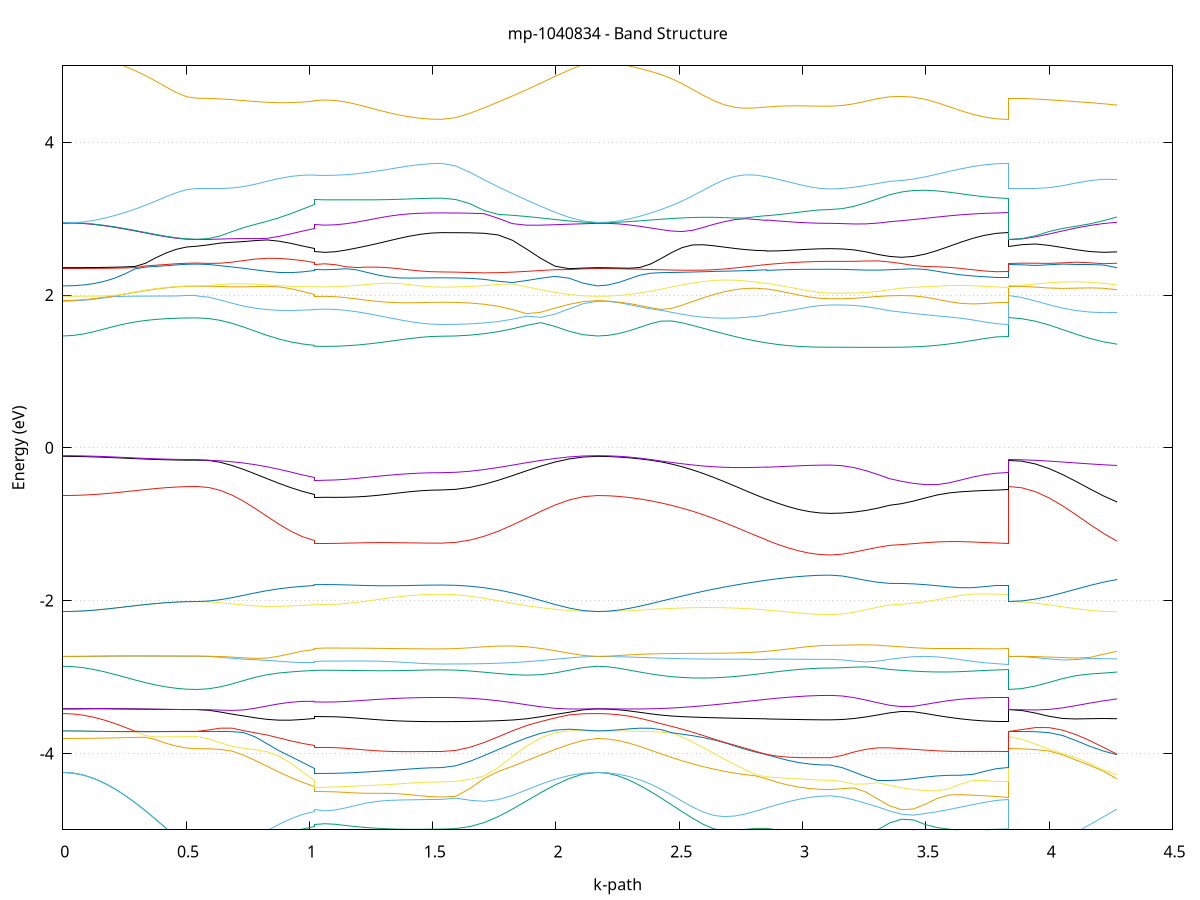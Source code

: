 set title 'mp-1040834 - Band Structure'
set xlabel 'k-path'
set ylabel 'Energy (eV)'
set grid y
set yrange [-5:5]
set terminal png size 800,600
set output 'mp-1040834_bands_gnuplot.png'
plot '-' using 1:2 with lines notitle, '-' using 1:2 with lines notitle, '-' using 1:2 with lines notitle, '-' using 1:2 with lines notitle, '-' using 1:2 with lines notitle, '-' using 1:2 with lines notitle, '-' using 1:2 with lines notitle, '-' using 1:2 with lines notitle, '-' using 1:2 with lines notitle, '-' using 1:2 with lines notitle, '-' using 1:2 with lines notitle, '-' using 1:2 with lines notitle, '-' using 1:2 with lines notitle, '-' using 1:2 with lines notitle, '-' using 1:2 with lines notitle, '-' using 1:2 with lines notitle, '-' using 1:2 with lines notitle, '-' using 1:2 with lines notitle, '-' using 1:2 with lines notitle, '-' using 1:2 with lines notitle, '-' using 1:2 with lines notitle, '-' using 1:2 with lines notitle, '-' using 1:2 with lines notitle, '-' using 1:2 with lines notitle, '-' using 1:2 with lines notitle, '-' using 1:2 with lines notitle, '-' using 1:2 with lines notitle, '-' using 1:2 with lines notitle, '-' using 1:2 with lines notitle, '-' using 1:2 with lines notitle, '-' using 1:2 with lines notitle, '-' using 1:2 with lines notitle, '-' using 1:2 with lines notitle, '-' using 1:2 with lines notitle, '-' using 1:2 with lines notitle, '-' using 1:2 with lines notitle, '-' using 1:2 with lines notitle, '-' using 1:2 with lines notitle, '-' using 1:2 with lines notitle, '-' using 1:2 with lines notitle, '-' using 1:2 with lines notitle, '-' using 1:2 with lines notitle, '-' using 1:2 with lines notitle, '-' using 1:2 with lines notitle, '-' using 1:2 with lines notitle, '-' using 1:2 with lines notitle, '-' using 1:2 with lines notitle, '-' using 1:2 with lines notitle, '-' using 1:2 with lines notitle, '-' using 1:2 with lines notitle, '-' using 1:2 with lines notitle, '-' using 1:2 with lines notitle, '-' using 1:2 with lines notitle, '-' using 1:2 with lines notitle, '-' using 1:2 with lines notitle, '-' using 1:2 with lines notitle, '-' using 1:2 with lines notitle, '-' using 1:2 with lines notitle, '-' using 1:2 with lines notitle, '-' using 1:2 with lines notitle, '-' using 1:2 with lines notitle, '-' using 1:2 with lines notitle, '-' using 1:2 with lines notitle, '-' using 1:2 with lines notitle, '-' using 1:2 with lines notitle, '-' using 1:2 with lines notitle, '-' using 1:2 with lines notitle, '-' using 1:2 with lines notitle, '-' using 1:2 with lines notitle, '-' using 1:2 with lines notitle, '-' using 1:2 with lines notitle, '-' using 1:2 with lines notitle
0.000000 -40.937100
0.041837 -40.937100
0.083673 -40.937000
0.125510 -40.936900
0.167347 -40.936800
0.209183 -40.936700
0.251020 -40.936600
0.292857 -40.936400
0.334693 -40.936300
0.376530 -40.936200
0.418367 -40.936100
0.460203 -40.936000
0.502040 -40.935900
0.543877 -40.935900
0.543877 -40.935900
0.591377 -40.935900
0.638877 -40.935900
0.686378 -40.935900
0.733878 -40.935900
0.781378 -40.936000
0.828879 -40.936000
0.876379 -40.936000
0.923879 -40.936100
0.971380 -40.936100
1.018880 -40.936200
1.018880 -40.936200
1.061964 -40.936200
1.105049 -40.936200
1.148134 -40.936200
1.191218 -40.936300
1.234303 -40.936300
1.277387 -40.936400
1.320472 -40.936400
1.363557 -40.936500
1.406641 -40.936500
1.449726 -40.936600
1.492811 -40.936600
1.535895 -40.936600
1.535895 -40.936600
1.593369 -40.936600
1.650844 -40.936600
1.708318 -40.936700
1.765793 -40.936700
1.823267 -40.936800
1.880741 -40.936900
1.938216 -40.936900
1.995690 -40.937000
2.053164 -40.937000
2.110639 -40.937100
2.168113 -40.937100
2.168113 -40.937100
2.211008 -40.937100
2.253903 -40.937000
2.296798 -40.937000
2.339693 -40.936900
2.382589 -40.936800
2.425484 -40.936700
2.468379 -40.936600
2.511274 -40.936500
2.554169 -40.936400
2.597064 -40.936300
2.639959 -40.936200
2.682854 -40.936200
2.725750 -40.936200
2.768645 -40.936100
2.811540 -40.936100
2.854435 -40.936100
2.854435 -40.936100
2.897520 -40.936100
2.940604 -40.936200
2.983689 -40.936200
3.026773 -40.936200
3.069858 -40.936200
3.112942 -40.936200
3.112942 -40.936200
3.160908 -40.936200
3.208874 -40.936200
3.256839 -40.936200
3.304805 -40.936300
3.352770 -40.936300
3.352770 -40.936300
3.400894 -40.936300
3.449018 -40.936400
3.497141 -40.936400
3.545265 -40.936400
3.593389 -40.936500
3.641512 -40.936500
3.689636 -40.936600
3.737760 -40.936600
3.785883 -40.936600
3.834007 -40.936600
3.834007 -40.935900
3.889168 -40.935900
3.944328 -40.935900
3.999489 -40.935900
4.054650 -40.936000
4.109810 -40.936000
4.164971 -40.936000
4.220131 -40.936100
4.275292 -40.936100
e
0.000000 -40.822700
0.041837 -40.822700
0.083673 -40.822700
0.125510 -40.822700
0.167347 -40.822700
0.209183 -40.822700
0.251020 -40.822700
0.292857 -40.822700
0.334693 -40.822700
0.376530 -40.822700
0.418367 -40.822700
0.460203 -40.822700
0.502040 -40.822700
0.543877 -40.822700
0.543877 -40.822700
0.591377 -40.822700
0.638877 -40.822700
0.686378 -40.822700
0.733878 -40.822800
0.781378 -40.822800
0.828879 -40.822900
0.876379 -40.822900
0.923879 -40.822900
0.971380 -40.823000
1.018880 -40.823000
1.018880 -40.822700
1.061964 -40.822700
1.105049 -40.822700
1.148134 -40.822800
1.191218 -40.822800
1.234303 -40.822800
1.277387 -40.822800
1.320472 -40.822800
1.363557 -40.822900
1.406641 -40.822900
1.449726 -40.822900
1.492811 -40.822900
1.535895 -40.822900
1.535895 -40.822900
1.593369 -40.822900
1.650844 -40.822900
1.708318 -40.822900
1.765793 -40.822800
1.823267 -40.822800
1.880741 -40.822800
1.938216 -40.822800
1.995690 -40.822700
2.053164 -40.822700
2.110639 -40.822700
2.168113 -40.822700
2.168113 -40.822700
2.211008 -40.822700
2.253903 -40.822700
2.296798 -40.822700
2.339693 -40.822700
2.382589 -40.822700
2.425484 -40.822800
2.468379 -40.822800
2.511274 -40.822800
2.554169 -40.822900
2.597064 -40.822900
2.639959 -40.822900
2.682854 -40.823000
2.725750 -40.823000
2.768645 -40.823100
2.811540 -40.823100
2.854435 -40.823100
2.854435 -40.822800
2.897520 -40.822800
2.940604 -40.822800
2.983689 -40.822900
3.026773 -40.822900
3.069858 -40.822900
3.112942 -40.822900
3.112942 -40.822900
3.160908 -40.822900
3.208874 -40.822900
3.256839 -40.822800
3.304805 -40.822800
3.352770 -40.822800
3.352770 -40.822800
3.400894 -40.822800
3.449018 -40.822800
3.497141 -40.822800
3.545265 -40.822800
3.593389 -40.822800
3.641512 -40.822800
3.689636 -40.822900
3.737760 -40.822900
3.785883 -40.822900
3.834007 -40.822900
3.834007 -40.822700
3.889168 -40.822700
3.944328 -40.822700
3.999489 -40.822700
4.054650 -40.822700
4.109810 -40.822800
4.164971 -40.822800
4.220131 -40.822900
4.275292 -40.822900
e
0.000000 -40.822200
0.041837 -40.822200
0.083673 -40.822200
0.125510 -40.822200
0.167347 -40.822200
0.209183 -40.822200
0.251020 -40.822200
0.292857 -40.822200
0.334693 -40.822200
0.376530 -40.822200
0.418367 -40.822200
0.460203 -40.822200
0.502040 -40.822200
0.543877 -40.822200
0.543877 -40.822200
0.591377 -40.822200
0.638877 -40.822200
0.686378 -40.822200
0.733878 -40.822200
0.781378 -40.822200
0.828879 -40.822200
0.876379 -40.822200
0.923879 -40.822100
0.971380 -40.822100
1.018880 -40.822200
1.018880 -40.822400
1.061964 -40.822400
1.105049 -40.822400
1.148134 -40.822400
1.191218 -40.822400
1.234303 -40.822300
1.277387 -40.822300
1.320472 -40.822300
1.363557 -40.822300
1.406641 -40.822300
1.449726 -40.822300
1.492811 -40.822300
1.535895 -40.822300
1.535895 -40.822300
1.593369 -40.822300
1.650844 -40.822300
1.708318 -40.822300
1.765793 -40.822300
1.823267 -40.822300
1.880741 -40.822300
1.938216 -40.822300
1.995690 -40.822200
2.053164 -40.822200
2.110639 -40.822200
2.168113 -40.822200
2.168113 -40.822200
2.211008 -40.822200
2.253903 -40.822200
2.296798 -40.822200
2.339693 -40.822200
2.382589 -40.822200
2.425484 -40.822200
2.468379 -40.822200
2.511274 -40.822200
2.554169 -40.822100
2.597064 -40.822100
2.639959 -40.822100
2.682854 -40.822100
2.725750 -40.822100
2.768645 -40.822000
2.811540 -40.822000
2.854435 -40.822000
2.854435 -40.822300
2.897520 -40.822300
2.940604 -40.822300
2.983689 -40.822300
3.026773 -40.822300
3.069858 -40.822300
3.112942 -40.822300
3.112942 -40.822300
3.160908 -40.822300
3.208874 -40.822300
3.256839 -40.822300
3.304805 -40.822300
3.352770 -40.822300
3.352770 -40.822300
3.400894 -40.822300
3.449018 -40.822300
3.497141 -40.822400
3.545265 -40.822300
3.593389 -40.822300
3.641512 -40.822300
3.689636 -40.822300
3.737760 -40.822300
3.785883 -40.822300
3.834007 -40.822300
3.834007 -40.822200
3.889168 -40.822200
3.944328 -40.822200
3.999489 -40.822200
4.054650 -40.822200
4.109810 -40.822200
4.164971 -40.822200
4.220131 -40.822200
4.275292 -40.822200
e
0.000000 -40.654300
0.041837 -40.654300
0.083673 -40.654300
0.125510 -40.654400
0.167347 -40.654400
0.209183 -40.654500
0.251020 -40.654500
0.292857 -40.654600
0.334693 -40.654700
0.376530 -40.654700
0.418367 -40.654800
0.460203 -40.654800
0.502040 -40.654800
0.543877 -40.654800
0.543877 -40.654800
0.591377 -40.653900
0.638877 -40.651100
0.686378 -40.646600
0.733878 -40.640500
0.781378 -40.633100
0.828879 -40.624700
0.876379 -40.615500
0.923879 -40.605900
0.971380 -40.596200
1.018880 -40.586700
1.018880 -40.576900
1.061964 -40.576900
1.105049 -40.577000
1.148134 -40.577300
1.191218 -40.577700
1.234303 -40.578300
1.277387 -40.578900
1.320472 -40.579500
1.363557 -40.580100
1.406641 -40.580600
1.449726 -40.581000
1.492811 -40.581200
1.535895 -40.581300
1.535895 -40.581300
1.593369 -40.583200
1.650844 -40.588500
1.708318 -40.596400
1.765793 -40.606000
1.823267 -40.616200
1.880741 -40.626300
1.938216 -40.635500
1.995690 -40.643400
2.053164 -40.649300
2.110639 -40.653100
2.168113 -40.654300
2.168113 -40.654300
2.211008 -40.654000
2.253903 -40.653100
2.296798 -40.651600
2.339693 -40.649400
2.382589 -40.646800
2.425484 -40.643600
2.468379 -40.640000
2.511274 -40.635900
2.554169 -40.631500
2.597064 -40.626800
2.639959 -40.621900
2.682854 -40.616800
2.725750 -40.611700
2.768645 -40.606700
2.811540 -40.601800
2.854435 -40.597300
2.854435 -40.596300
2.897520 -40.592000
2.940604 -40.588200
2.983689 -40.585000
3.026773 -40.582700
3.069858 -40.581200
3.112942 -40.580700
3.112942 -40.580700
3.160908 -40.580000
3.208874 -40.577800
3.256839 -40.574400
3.304805 -40.570200
3.352770 -40.565900
3.352770 -40.565900
3.400894 -40.562700
3.449018 -40.561600
3.497141 -40.562600
3.545265 -40.565200
3.593389 -40.568800
3.641512 -40.572600
3.689636 -40.576100
3.737760 -40.578900
3.785883 -40.580700
3.834007 -40.581300
3.834007 -40.654800
3.889168 -40.653600
3.944328 -40.649800
3.999489 -40.643900
4.054650 -40.636000
4.109810 -40.626700
4.164971 -40.616600
4.220131 -40.606300
4.275292 -40.596600
e
0.000000 -40.454900
0.041837 -40.454900
0.083673 -40.454900
0.125510 -40.454900
0.167347 -40.454900
0.209183 -40.455000
0.251020 -40.455000
0.292857 -40.455000
0.334693 -40.455000
0.376530 -40.455100
0.418367 -40.455100
0.460203 -40.455100
0.502040 -40.455100
0.543877 -40.455100
0.543877 -40.455100
0.591377 -40.454900
0.638877 -40.454800
0.686378 -40.455400
0.733878 -40.456900
0.781378 -40.459000
0.828879 -40.461800
0.876379 -40.465300
0.923879 -40.469400
0.971380 -40.474000
1.018880 -40.479200
1.018880 -40.486600
1.061964 -40.486800
1.105049 -40.486600
1.148134 -40.486200
1.191218 -40.485600
1.234303 -40.484800
1.277387 -40.483900
1.320472 -40.482900
1.363557 -40.482000
1.406641 -40.481200
1.449726 -40.480600
1.492811 -40.480200
1.535895 -40.480100
1.535895 -40.480100
1.593369 -40.479200
1.650844 -40.476700
1.708318 -40.473200
1.765793 -40.469300
1.823267 -40.465500
1.880741 -40.462100
1.938216 -40.459200
1.995690 -40.457000
2.053164 -40.455600
2.110639 -40.455000
2.168113 -40.454900
2.168113 -40.454900
2.211008 -40.454800
2.253903 -40.454400
2.296798 -40.453700
2.339693 -40.453000
2.382589 -40.453300
2.425484 -40.454100
2.468379 -40.455100
2.511274 -40.456300
2.554169 -40.457600
2.597064 -40.459000
2.639959 -40.460600
2.682854 -40.462300
2.725750 -40.464000
2.768645 -40.465800
2.811540 -40.467700
2.854435 -40.469500
2.854435 -40.473400
2.897520 -40.475200
2.940604 -40.476900
2.983689 -40.478400
3.026773 -40.479500
3.069858 -40.480200
3.112942 -40.480400
3.112942 -40.480400
3.160908 -40.481100
3.208874 -40.483100
3.256839 -40.486000
3.304805 -40.489600
3.352770 -40.493100
3.352770 -40.493100
3.400894 -40.495700
3.449018 -40.496800
3.497141 -40.496200
3.545265 -40.494100
3.593389 -40.491200
3.641512 -40.487900
3.689636 -40.484800
3.737760 -40.482300
3.785883 -40.480700
3.834007 -40.480100
3.834007 -40.455100
3.889168 -40.455200
3.944328 -40.455800
3.999489 -40.457200
4.054650 -40.459300
4.109810 -40.462200
4.164971 -40.465600
4.220131 -40.469400
4.275292 -40.473300
e
0.000000 -40.451200
0.041837 -40.451200
0.083673 -40.451200
0.125510 -40.451300
0.167347 -40.451300
0.209183 -40.451300
0.251020 -40.451300
0.292857 -40.451300
0.334693 -40.451400
0.376530 -40.451400
0.418367 -40.451400
0.460203 -40.451400
0.502040 -40.451400
0.543877 -40.451400
0.543877 -40.451400
0.591377 -40.451400
0.638877 -40.451100
0.686378 -40.449800
0.733878 -40.447600
0.781378 -40.444800
0.828879 -40.441500
0.876379 -40.438200
0.923879 -40.434800
0.971380 -40.431600
1.018880 -40.428800
1.018880 -40.425100
1.061964 -40.425000
1.105049 -40.425100
1.148134 -40.425100
1.191218 -40.425300
1.234303 -40.425400
1.277387 -40.425600
1.320472 -40.425900
1.363557 -40.426100
1.406641 -40.426300
1.449726 -40.426500
1.492811 -40.426600
1.535895 -40.426600
1.535895 -40.426600
1.593369 -40.427100
1.650844 -40.428500
1.708318 -40.430800
1.765793 -40.433800
1.823267 -40.437300
1.880741 -40.440900
1.938216 -40.444400
1.995690 -40.447500
2.053164 -40.449700
2.110639 -40.450900
2.168113 -40.451200
2.168113 -40.451200
2.211008 -40.451300
2.253903 -40.451500
2.296798 -40.451900
2.339693 -40.452400
2.382589 -40.451700
2.425484 -40.450400
2.468379 -40.448900
2.511274 -40.447400
2.554169 -40.445700
2.597064 -40.443900
2.639959 -40.442100
2.682854 -40.440400
2.725750 -40.438700
2.768645 -40.437000
2.811540 -40.435500
2.854435 -40.434200
2.854435 -40.431200
2.897520 -40.430000
2.940604 -40.429000
2.983689 -40.428200
3.026773 -40.427600
3.069858 -40.427300
3.112942 -40.427200
3.112942 -40.427200
3.160908 -40.426900
3.208874 -40.426200
3.256839 -40.425200
3.304805 -40.424200
3.352770 -40.423300
3.352770 -40.423300
3.400894 -40.422600
3.449018 -40.422300
3.497141 -40.422400
3.545265 -40.422700
3.593389 -40.423400
3.641512 -40.424200
3.689636 -40.425100
3.737760 -40.425900
3.785883 -40.426400
3.834007 -40.426600
3.834007 -40.451400
3.889168 -40.451100
3.944328 -40.449900
3.999489 -40.447700
4.054650 -40.444600
4.109810 -40.441100
4.164971 -40.437500
4.220131 -40.434000
4.275292 -40.431100
e
0.000000 -40.229700
0.041837 -40.229700
0.083673 -40.229700
0.125510 -40.229700
0.167347 -40.229700
0.209183 -40.229600
0.251020 -40.229600
0.292857 -40.229600
0.334693 -40.229600
0.376530 -40.229500
0.418367 -40.229500
0.460203 -40.229500
0.502040 -40.229500
0.543877 -40.229500
0.543877 -40.229500
0.591377 -40.229600
0.638877 -40.229800
0.686378 -40.230200
0.733878 -40.230600
0.781378 -40.231100
0.828879 -40.231600
0.876379 -40.231900
0.923879 -40.232200
0.971380 -40.232200
1.018880 -40.232100
1.018880 -40.229800
1.061964 -40.229400
1.105049 -40.229100
1.148134 -40.229000
1.191218 -40.229100
1.234303 -40.229300
1.277387 -40.229700
1.320472 -40.230000
1.363557 -40.230400
1.406641 -40.230800
1.449726 -40.231000
1.492811 -40.231200
1.535895 -40.231300
1.535895 -40.231300
1.593369 -40.231100
1.650844 -40.230700
1.708318 -40.230000
1.765793 -40.229200
1.823267 -40.228300
1.880741 -40.227400
1.938216 -40.226600
1.995690 -40.226000
2.053164 -40.226600
2.110639 -40.229000
2.168113 -40.229700
2.168113 -40.229700
2.211008 -40.229700
2.253903 -40.229700
2.296798 -40.229600
2.339693 -40.229700
2.382589 -40.229800
2.425484 -40.230100
2.468379 -40.230400
2.511274 -40.230800
2.554169 -40.231200
2.597064 -40.231700
2.639959 -40.232300
2.682854 -40.232800
2.725750 -40.233400
2.768645 -40.234000
2.811540 -40.234600
2.854435 -40.235100
2.854435 -40.234000
2.897520 -40.234500
2.940604 -40.234900
2.983689 -40.235200
3.026773 -40.235400
3.069858 -40.235600
3.112942 -40.235600
3.112942 -40.235600
3.160908 -40.235300
3.208874 -40.234500
3.256839 -40.233400
3.304805 -40.232100
3.352770 -40.230900
3.352770 -40.230900
3.400894 -40.230100
3.449018 -40.229300
3.497141 -40.228800
3.545265 -40.228600
3.593389 -40.228800
3.641512 -40.229300
3.689636 -40.230000
3.737760 -40.230600
3.785883 -40.231100
3.834007 -40.231300
3.834007 -40.229500
3.889168 -40.228700
3.944328 -40.226400
3.999489 -40.225900
4.054650 -40.226500
4.109810 -40.227400
4.164971 -40.228300
4.220131 -40.229300
4.275292 -40.230200
e
0.000000 -40.225300
0.041837 -40.225300
0.083673 -40.225300
0.125510 -40.225300
0.167347 -40.225200
0.209183 -40.225200
0.251020 -40.225200
0.292857 -40.225200
0.334693 -40.225100
0.376530 -40.225100
0.418367 -40.225100
0.460203 -40.225100
0.502040 -40.225100
0.543877 -40.225100
0.543877 -40.225100
0.591377 -40.224500
0.638877 -40.222700
0.686378 -40.219800
0.733878 -40.215700
0.781378 -40.210600
0.828879 -40.204600
0.876379 -40.197800
0.923879 -40.190300
0.971380 -40.182400
1.018880 -40.174300
1.018880 -40.167800
1.061964 -40.168600
1.105049 -40.169100
1.148134 -40.169200
1.191218 -40.169100
1.234303 -40.168700
1.277387 -40.168100
1.320472 -40.167400
1.363557 -40.166700
1.406641 -40.166100
1.449726 -40.165500
1.492811 -40.165200
1.535895 -40.165100
1.535895 -40.165100
1.593369 -40.167600
1.650844 -40.174300
1.708318 -40.183200
1.765793 -40.192900
1.823267 -40.202100
1.880741 -40.210400
1.938216 -40.217300
1.995690 -40.222700
2.053164 -40.225600
2.110639 -40.225400
2.168113 -40.225300
2.168113 -40.225300
2.211008 -40.225100
2.253903 -40.224700
2.296798 -40.223800
2.339693 -40.222500
2.382589 -40.220800
2.425484 -40.218700
2.468379 -40.216100
2.511274 -40.213100
2.554169 -40.209700
2.597064 -40.206000
2.639959 -40.201800
2.682854 -40.197400
2.725750 -40.192600
2.768645 -40.187700
2.811540 -40.182600
2.854435 -40.177600
2.854435 -40.176900
2.897520 -40.171800
2.940604 -40.167000
2.983689 -40.162800
3.026773 -40.159400
3.069858 -40.157200
3.112942 -40.156400
3.112942 -40.156400
3.160908 -40.156500
3.208874 -40.156400
3.256839 -40.156200
3.304805 -40.155400
3.352770 -40.154200
3.352770 -40.154200
3.400894 -40.152900
3.449018 -40.153600
3.497141 -40.155700
3.545265 -40.158400
3.593389 -40.160900
3.641512 -40.162800
3.689636 -40.164000
3.737760 -40.164700
3.785883 -40.165000
3.834007 -40.165100
3.834007 -40.225100
3.889168 -40.225100
3.944328 -40.225400
3.999489 -40.222500
4.054650 -40.217100
4.109810 -40.210200
4.164971 -40.202000
4.220131 -40.192800
4.275292 -40.183200
e
0.000000 -40.133000
0.041837 -40.133000
0.083673 -40.133100
0.125510 -40.133100
0.167347 -40.133200
0.209183 -40.133300
0.251020 -40.133400
0.292857 -40.133500
0.334693 -40.133600
0.376530 -40.133700
0.418367 -40.133800
0.460203 -40.133800
0.502040 -40.133900
0.543877 -40.133900
0.543877 -40.133900
0.591377 -40.133000
0.638877 -40.130300
0.686378 -40.125800
0.733878 -40.119400
0.781378 -40.111300
0.828879 -40.101400
0.876379 -40.090000
0.923879 -40.077700
0.971380 -40.066000
1.018880 -40.062100
1.018880 -40.069300
1.061964 -40.069200
1.105049 -40.068800
1.148134 -40.068100
1.191218 -40.067300
1.234303 -40.066300
1.277387 -40.065200
1.320472 -40.064000
1.363557 -40.062800
1.406641 -40.061700
1.449726 -40.060800
1.492811 -40.060200
1.535895 -40.060000
1.535895 -40.060000
1.593369 -40.057200
1.650844 -40.049800
1.708318 -40.060100
1.765793 -40.075400
1.823267 -40.089900
1.880741 -40.102800
1.938216 -40.113700
1.995690 -40.122100
2.053164 -40.128200
2.110639 -40.131800
2.168113 -40.133000
2.168113 -40.133000
2.211008 -40.132700
2.253903 -40.131800
2.296798 -40.130400
2.339693 -40.128300
2.382589 -40.125600
2.425484 -40.122400
2.468379 -40.118500
2.511274 -40.114100
2.554169 -40.109000
2.597064 -40.103400
2.639959 -40.097300
2.682854 -40.090800
2.725750 -40.083800
2.768645 -40.076500
2.811540 -40.069100
2.854435 -40.061700
2.854435 -40.062300
2.897520 -40.055300
2.940604 -40.053400
2.983689 -40.057700
3.026773 -40.061300
3.069858 -40.063700
3.112942 -40.064500
3.112942 -40.064500
3.160908 -40.065800
3.208874 -40.069300
3.256839 -40.073900
3.304805 -40.079100
3.352770 -40.084000
3.352770 -40.084000
3.400894 -40.087600
3.449018 -40.088200
3.497141 -40.086200
3.545265 -40.082600
3.593389 -40.078000
3.641512 -40.073100
3.689636 -40.068400
3.737760 -40.064200
3.785883 -40.061200
3.834007 -40.060000
3.834007 -40.133900
3.889168 -40.132700
3.944328 -40.129000
3.999489 -40.122900
4.054650 -40.114400
4.109810 -40.103400
4.164971 -40.090400
4.220131 -40.075800
4.275292 -40.060400
e
0.000000 -39.981700
0.041837 -39.981700
0.083673 -39.981700
0.125510 -39.981700
0.167347 -39.981700
0.209183 -39.981700
0.251020 -39.981700
0.292857 -39.981700
0.334693 -39.981700
0.376530 -39.981700
0.418367 -39.981700
0.460203 -39.981700
0.502040 -39.981700
0.543877 -39.981700
0.543877 -39.981700
0.591377 -39.982500
0.638877 -39.984900
0.686378 -39.988800
0.733878 -39.994300
0.781378 -40.001100
0.828879 -40.009300
0.876379 -40.018600
0.923879 -40.028400
0.971380 -40.037300
1.018880 -40.038200
1.018880 -40.027300
1.061964 -40.027000
1.105049 -40.026800
1.148134 -40.026900
1.191218 -40.027100
1.234303 -40.027500
1.277387 -40.028000
1.320472 -40.028500
1.363557 -40.029200
1.406641 -40.029800
1.449726 -40.030400
1.492811 -40.030700
1.535895 -40.030900
1.535895 -40.030900
1.593369 -40.035000
1.650844 -40.045800
1.708318 -40.039500
1.765793 -40.028300
1.823267 -40.017100
1.880741 -40.006900
1.938216 -39.998100
1.995690 -39.991000
2.053164 -39.985900
2.110639 -39.982800
2.168113 -39.981700
2.168113 -39.981700
2.211008 -39.982000
2.253903 -39.982800
2.296798 -39.984100
2.339693 -39.985900
2.382589 -39.988200
2.425484 -39.991100
2.468379 -39.994400
2.511274 -39.998200
2.554169 -40.002500
2.597064 -40.007100
2.639959 -40.012200
2.682854 -40.017500
2.725750 -40.023100
2.768645 -40.028900
2.811540 -40.034800
2.854435 -40.040600
2.854435 -40.041600
2.897520 -40.047100
2.940604 -40.047700
2.983689 -40.042200
3.026773 -40.037700
3.069858 -40.034800
3.112942 -40.033700
3.112942 -40.033700
3.160908 -40.032200
3.208874 -40.028100
3.256839 -40.022600
3.304805 -40.016300
3.352770 -40.010200
3.352770 -40.010200
3.400894 -40.005500
3.449018 -40.004000
3.497141 -40.005100
3.545265 -40.008200
3.593389 -40.012500
3.641512 -40.017400
3.689636 -40.022200
3.737760 -40.026500
3.785883 -40.029700
3.834007 -40.030900
3.834007 -39.981700
3.889168 -39.982800
3.944328 -39.985900
3.999489 -39.991000
4.054650 -39.998100
4.109810 -40.006900
4.164971 -40.017100
4.220131 -40.028200
4.275292 -40.039400
e
0.000000 -39.711900
0.041837 -39.711900
0.083673 -39.711900
0.125510 -39.711900
0.167347 -39.711900
0.209183 -39.711900
0.251020 -39.711900
0.292857 -39.711900
0.334693 -39.711900
0.376530 -39.711900
0.418367 -39.711900
0.460203 -39.711900
0.502040 -39.711900
0.543877 -39.711900
0.543877 -39.711900
0.591377 -39.712400
0.638877 -39.715000
0.686378 -39.722500
0.733878 -39.733300
0.781378 -39.746600
0.828879 -39.761900
0.876379 -39.778400
0.923879 -39.795700
0.971380 -39.812900
1.018880 -39.829300
1.018880 -39.848600
1.061964 -39.848600
1.105049 -39.849200
1.148134 -39.850500
1.191218 -39.852400
1.234303 -39.854600
1.277387 -39.857000
1.320472 -39.859400
1.363557 -39.861700
1.406641 -39.863700
1.449726 -39.865200
1.492811 -39.866100
1.535895 -39.866400
1.535895 -39.866400
1.593369 -39.861200
1.650844 -39.847300
1.708318 -39.828100
1.765793 -39.806600
1.823267 -39.784900
1.880741 -39.764500
1.938216 -39.746500
1.995690 -39.731600
2.053164 -39.720700
2.110639 -39.714100
2.168113 -39.711900
2.168113 -39.711900
2.211008 -39.712000
2.253903 -39.712400
2.296798 -39.713300
2.339693 -39.716300
2.382589 -39.721100
2.425484 -39.727000
2.468379 -39.733800
2.511274 -39.741600
2.554169 -39.750100
2.597064 -39.759300
2.639959 -39.769100
2.682854 -39.779400
2.725750 -39.789900
2.768645 -39.800600
2.811540 -39.811200
2.854435 -39.821500
2.854435 -39.824500
2.897520 -39.834300
2.940604 -39.843200
2.983689 -39.850800
3.026773 -39.856700
3.069858 -39.860400
3.112942 -39.861700
3.112942 -39.861700
3.160908 -39.861800
3.208874 -39.862000
3.256839 -39.862700
3.304805 -39.864100
3.352770 -39.866200
3.352770 -39.866200
3.400894 -39.869400
3.449018 -39.870200
3.497141 -39.869500
3.545265 -39.868200
3.593389 -39.867000
3.641512 -39.866300
3.689636 -39.866100
3.737760 -39.866200
3.785883 -39.866400
3.834007 -39.866400
3.834007 -39.711900
3.889168 -39.714100
3.944328 -39.720700
3.999489 -39.731600
4.054650 -39.746400
4.109810 -39.764400
4.164971 -39.784700
4.220131 -39.806400
4.275292 -39.827900
e
0.000000 -39.706800
0.041837 -39.706800
0.083673 -39.706800
0.125510 -39.706800
0.167347 -39.706800
0.209183 -39.706800
0.251020 -39.706800
0.292857 -39.706800
0.334693 -39.706800
0.376530 -39.706800
0.418367 -39.706800
0.460203 -39.706800
0.502040 -39.706800
0.543877 -39.706800
0.543877 -39.706800
0.591377 -39.708300
0.638877 -39.711500
0.686378 -39.713600
0.733878 -39.715600
0.781378 -39.717900
0.828879 -39.720700
0.876379 -39.723800
0.923879 -39.727100
0.971380 -39.730600
1.018880 -39.734100
1.018880 -39.734700
1.061964 -39.734800
1.105049 -39.734400
1.148134 -39.733600
1.191218 -39.732500
1.234303 -39.731100
1.277387 -39.729600
1.320472 -39.728100
1.363557 -39.726700
1.406641 -39.725500
1.449726 -39.724600
1.492811 -39.724100
1.535895 -39.723900
1.535895 -39.723900
1.593369 -39.723600
1.650844 -39.722700
1.708318 -39.721200
1.765793 -39.719300
1.823267 -39.717100
1.880741 -39.714700
1.938216 -39.712400
1.995690 -39.710300
2.053164 -39.708500
2.110639 -39.707300
2.168113 -39.706800
2.168113 -39.706800
2.211008 -39.707300
2.253903 -39.708900
2.296798 -39.711300
2.339693 -39.712800
2.382589 -39.713800
2.425484 -39.714800
2.468379 -39.715800
2.511274 -39.716900
2.554169 -39.718100
2.597064 -39.719300
2.639959 -39.720600
2.682854 -39.721800
2.725750 -39.722900
2.768645 -39.724100
2.811540 -39.725100
2.854435 -39.726000
2.854435 -39.723000
2.897520 -39.723800
2.940604 -39.724500
2.983689 -39.725000
3.026773 -39.725400
3.069858 -39.725700
3.112942 -39.725700
3.112942 -39.725700
3.160908 -39.726600
3.208874 -39.728900
3.256839 -39.732200
3.304805 -39.736100
3.352770 -39.739600
3.352770 -39.739600
3.400894 -39.741200
3.449018 -39.741700
3.497141 -39.741100
3.545265 -39.739200
3.593389 -39.736300
3.641512 -39.732800
3.689636 -39.729400
3.737760 -39.726500
3.785883 -39.724500
3.834007 -39.723900
3.834007 -39.706800
3.889168 -39.707300
3.944328 -39.708600
3.999489 -39.710300
4.054650 -39.712400
4.109810 -39.714800
4.164971 -39.717100
4.220131 -39.719300
4.275292 -39.721200
e
0.000000 -20.263900
0.041837 -20.261800
0.083673 -20.255600
0.125510 -20.245400
0.167347 -20.231300
0.209183 -20.213400
0.251020 -20.192100
0.292857 -20.167600
0.334693 -20.140500
0.376530 -20.111200
0.418367 -20.081000
0.460203 -20.051400
0.502040 -20.026800
0.543877 -20.016200
0.543877 -20.016200
0.591377 -20.012800
0.638877 -20.002700
0.686378 -19.986100
0.733878 -19.964000
0.781378 -19.937600
0.828879 -19.911300
0.876379 -19.894800
0.923879 -19.889000
0.971380 -19.887700
1.018880 -19.888700
1.018880 -19.893200
1.061964 -19.891600
1.105049 -19.893000
1.148134 -19.897200
1.191218 -19.903600
1.234303 -19.911400
1.277387 -19.919800
1.320472 -19.928000
1.363557 -19.935500
1.406641 -19.941800
1.449726 -19.946500
1.492811 -19.949400
1.535895 -19.950400
1.535895 -19.950400
1.593369 -19.960400
1.650844 -19.987400
1.708318 -20.025500
1.765793 -20.068800
1.823267 -20.113000
1.880741 -20.154800
1.938216 -20.191900
1.995690 -20.222500
2.053164 -20.245200
2.110639 -20.259200
2.168113 -20.263900
2.168113 -20.263900
2.211008 -20.261500
2.253903 -20.254400
2.296798 -20.242600
2.339693 -20.226400
2.382589 -20.205900
2.425484 -20.181400
2.468379 -20.153200
2.511274 -20.121800
2.554169 -20.087800
2.597064 -20.051600
2.639959 -20.014300
2.682854 -19.977000
2.725750 -19.941900
2.768645 -19.913100
2.811540 -19.896600
2.854435 -19.894100
2.854435 -19.894100
2.897520 -19.899600
2.940604 -19.907600
2.983689 -19.915200
3.026773 -19.921300
3.069858 -19.925100
3.112942 -19.926400
3.112942 -19.926400
3.160908 -19.925400
3.208874 -19.922500
3.256839 -19.918400
3.304805 -19.913900
3.352770 -19.910300
3.352770 -19.910300
3.400894 -19.907600
3.449018 -19.909300
3.497141 -19.914100
3.545265 -19.920600
3.593389 -19.927900
3.641512 -19.935100
3.689636 -19.941400
3.737760 -19.946200
3.785883 -19.949300
3.834007 -19.950400
3.834007 -20.016200
3.889168 -20.011800
3.944328 -19.998700
3.999489 -19.977900
4.054650 -19.951500
4.109810 -19.925100
4.164971 -19.907700
4.220131 -19.901200
4.275292 -19.901200
e
0.000000 -19.582300
0.041837 -19.585300
0.083673 -19.594100
0.125510 -19.608500
0.167347 -19.628100
0.209183 -19.652100
0.251020 -19.680100
0.292857 -19.711100
0.334693 -19.744600
0.376530 -19.779400
0.418367 -19.814400
0.460203 -19.847300
0.502040 -19.874000
0.543877 -19.885300
0.543877 -19.885300
0.591377 -19.884900
0.638877 -19.883900
0.686378 -19.882100
0.733878 -19.879400
0.781378 -19.875100
0.828879 -19.866000
0.876379 -19.843600
0.923879 -19.808100
0.971380 -19.766900
1.018880 -19.723600
1.018880 -19.676700
1.061964 -19.678400
1.105049 -19.677100
1.148134 -19.672900
1.191218 -19.666500
1.234303 -19.658600
1.277387 -19.650000
1.320472 -19.641500
1.363557 -19.633600
1.406641 -19.626800
1.449726 -19.621600
1.492811 -19.618300
1.535895 -19.617200
1.535895 -19.617200
1.593369 -19.613200
1.650844 -19.603900
1.708318 -19.594300
1.765793 -19.587300
1.823267 -19.583300
1.880741 -19.581500
1.938216 -19.581000
1.995690 -19.581200
2.053164 -19.581700
2.110639 -19.582100
2.168113 -19.582300
2.168113 -19.582300
2.211008 -19.584000
2.253903 -19.589000
2.296798 -19.597300
2.339693 -19.608700
2.382589 -19.622800
2.425484 -19.639300
2.468379 -19.657900
2.511274 -19.678000
2.554169 -19.699100
2.597064 -19.720400
2.639959 -19.741200
2.682854 -19.760200
2.725750 -19.775400
2.768645 -19.783100
2.811540 -19.777500
2.854435 -19.757100
2.854435 -19.757100
2.897520 -19.728500
2.940604 -19.697900
2.983689 -19.669000
3.026773 -19.644500
3.069858 -19.627400
3.112942 -19.621000
3.112942 -19.621000
3.160908 -19.619600
3.208874 -19.615600
3.256839 -19.609100
3.304805 -19.600700
3.352770 -19.590800
3.352770 -19.590800
3.400894 -19.582300
3.449018 -19.578400
3.497141 -19.579600
3.545265 -19.584600
3.593389 -19.591600
3.641512 -19.599400
3.689636 -19.606500
3.737760 -19.612300
3.785883 -19.615900
3.834007 -19.617200
3.834007 -19.885300
3.889168 -19.884700
3.944328 -19.882800
3.999489 -19.879300
4.054650 -19.873000
4.109810 -19.860100
4.164971 -19.833500
4.220131 -19.793700
4.275292 -19.747600
e
0.000000 -19.383200
0.041837 -19.383200
0.083673 -19.383400
0.125510 -19.383600
0.167347 -19.383900
0.209183 -19.384300
0.251020 -19.384700
0.292857 -19.385000
0.334693 -19.385500
0.376530 -19.385900
0.418367 -19.386300
0.460203 -19.386600
0.502040 -19.386700
0.543877 -19.386700
0.543877 -19.386700
0.591377 -19.387000
0.638877 -19.389200
0.686378 -19.392900
0.733878 -19.397800
0.781378 -19.403700
0.828879 -19.410500
0.876379 -19.417800
0.923879 -19.425400
0.971380 -19.433000
1.018880 -19.440500
1.018880 -19.449500
1.061964 -19.447900
1.105049 -19.449300
1.148134 -19.453300
1.191218 -19.458900
1.234303 -19.465300
1.277387 -19.471800
1.320472 -19.477900
1.363557 -19.483600
1.406641 -19.488400
1.449726 -19.492000
1.492811 -19.494300
1.535895 -19.495100
1.535895 -19.495100
1.593369 -19.492600
1.650844 -19.484900
1.708318 -19.472200
1.765793 -19.456000
1.823267 -19.438800
1.880741 -19.422500
1.938216 -19.408500
1.995690 -19.397400
2.053164 -19.389400
2.110639 -19.384700
2.168113 -19.383200
2.168113 -19.383200
2.211008 -19.383400
2.253903 -19.384600
2.296798 -19.386600
2.339693 -19.389300
2.382589 -19.392600
2.425484 -19.396300
2.468379 -19.400400
2.511274 -19.404900
2.554169 -19.409700
2.597064 -19.414700
2.639959 -19.420100
2.682854 -19.425800
2.725750 -19.431800
2.768645 -19.438300
2.811540 -19.445400
2.854435 -19.453100
2.854435 -19.452900
2.897520 -19.461500
2.940604 -19.470800
2.983689 -19.480700
3.026773 -19.490500
3.069858 -19.498400
3.112942 -19.501500
3.112942 -19.501500
3.160908 -19.500500
3.208874 -19.497500
3.256839 -19.492500
3.304805 -19.485300
3.352770 -19.476200
3.352770 -19.476200
3.400894 -19.471400
3.449018 -19.463900
3.497141 -19.461900
3.545265 -19.468100
3.593389 -19.476100
3.641512 -19.483100
3.689636 -19.488500
3.737760 -19.492200
3.785883 -19.494400
3.834007 -19.495100
3.834007 -19.386700
3.889168 -19.387700
3.944328 -19.390800
3.999489 -19.396000
4.054650 -19.403300
4.109810 -19.412600
4.164971 -19.424200
4.220131 -19.437900
4.275292 -19.453600
e
0.000000 -19.382500
0.041837 -19.382600
0.083673 -19.382700
0.125510 -19.382900
0.167347 -19.383300
0.209183 -19.383600
0.251020 -19.384000
0.292857 -19.384400
0.334693 -19.384900
0.376530 -19.385300
0.418367 -19.385700
0.460203 -19.385900
0.502040 -19.386000
0.543877 -19.386100
0.543877 -19.386100
0.591377 -19.385900
0.638877 -19.383800
0.686378 -19.380600
0.733878 -19.376500
0.781378 -19.372200
0.828879 -19.368400
0.876379 -19.366000
0.923879 -19.365900
0.971380 -19.368900
1.018880 -19.375800
1.018880 -19.385300
1.061964 -19.387000
1.105049 -19.385400
1.148134 -19.380900
1.191218 -19.374600
1.234303 -19.367400
1.277387 -19.360100
1.320472 -19.353100
1.363557 -19.346800
1.406641 -19.341600
1.449726 -19.337700
1.492811 -19.335300
1.535895 -19.334500
1.535895 -19.334500
1.593369 -19.335500
1.650844 -19.338400
1.708318 -19.343100
1.765793 -19.348900
1.823267 -19.355500
1.880741 -19.362300
1.938216 -19.368800
1.995690 -19.374500
2.053164 -19.378800
2.110639 -19.381600
2.168113 -19.382500
2.168113 -19.382500
2.211008 -19.382500
2.253903 -19.381900
2.296798 -19.380900
2.339693 -19.379400
2.382589 -19.377600
2.425484 -19.375400
2.468379 -19.372900
2.511274 -19.370100
2.554169 -19.367100
2.597064 -19.363900
2.639959 -19.360600
2.682854 -19.357200
2.725750 -19.353800
2.768645 -19.350600
2.811540 -19.347500
2.854435 -19.344600
2.854435 -19.345000
2.897520 -19.342400
2.940604 -19.340200
2.983689 -19.338400
3.026773 -19.337100
3.069858 -19.336300
3.112942 -19.336000
3.112942 -19.336000
3.160908 -19.339000
3.208874 -19.347800
3.256839 -19.361700
3.304805 -19.379400
3.352770 -19.399500
3.352770 -19.399500
3.400894 -19.412900
3.449018 -19.422700
3.497141 -19.420900
3.545265 -19.406600
3.593389 -19.388400
3.641512 -19.370700
3.689636 -19.355500
3.737760 -19.344000
3.785883 -19.336900
3.834007 -19.334500
3.834007 -19.386100
3.889168 -19.385200
3.944328 -19.382300
3.999489 -19.377700
4.054650 -19.371700
4.109810 -19.364900
4.164971 -19.357700
4.220131 -19.350700
4.275292 -19.344500
e
0.000000 -18.705200
0.041837 -18.704200
0.083673 -18.701400
0.125510 -18.696900
0.167347 -18.691200
0.209183 -18.684500
0.251020 -18.677400
0.292857 -18.670300
0.334693 -18.663600
0.376530 -18.657600
0.418367 -18.652700
0.460203 -18.648900
0.502040 -18.646600
0.543877 -18.645800
0.543877 -18.645800
0.591377 -18.647800
0.638877 -18.653600
0.686378 -18.663100
0.733878 -18.676000
0.781378 -18.691700
0.828879 -18.709600
0.876379 -18.728800
0.923879 -18.748100
0.971380 -18.766200
1.018880 -18.782000
1.018880 -18.795200
1.061964 -18.795000
1.105049 -18.795200
1.148134 -18.795900
1.191218 -18.797000
1.234303 -18.798300
1.277387 -18.799900
1.320472 -18.801600
1.363557 -18.803200
1.406641 -18.804600
1.449726 -18.805700
1.492811 -18.806400
1.535895 -18.806600
1.535895 -18.806600
1.593369 -18.804400
1.650844 -18.798100
1.708318 -18.788100
1.765793 -18.775500
1.823267 -18.761400
1.880741 -18.746900
1.938216 -18.733300
1.995690 -18.721700
2.053164 -18.712700
2.110639 -18.707100
2.168113 -18.705200
2.168113 -18.705200
2.211008 -18.705100
2.253903 -18.704900
2.296798 -18.704700
2.339693 -18.704500
2.382589 -18.704700
2.425484 -18.705400
2.468379 -18.707000
2.511274 -18.709500
2.554169 -18.713300
2.597064 -18.718300
2.639959 -18.724700
2.682854 -18.732500
2.725750 -18.741600
2.768645 -18.751700
2.811540 -18.762700
2.854435 -18.774100
2.854435 -18.774000
2.897520 -18.785100
2.940604 -18.795600
2.983689 -18.804600
3.026773 -18.811600
3.069858 -18.816000
3.112942 -18.817600
3.112942 -18.817600
3.160908 -18.817100
3.208874 -18.816000
3.256839 -18.814500
3.304805 -18.813000
3.352770 -18.811900
3.352770 -18.811900
3.400894 -18.812100
3.449018 -18.811200
3.497141 -18.810000
3.545265 -18.808700
3.593389 -18.807700
3.641512 -18.807000
3.689636 -18.806700
3.737760 -18.806600
3.785883 -18.806600
3.834007 -18.806600
3.834007 -18.645800
3.889168 -18.648500
3.944328 -18.656300
3.999489 -18.669000
4.054650 -18.686000
4.109810 -18.706500
4.164971 -18.729500
4.220131 -18.753300
4.275292 -18.775900
e
0.000000 -18.198000
0.041837 -18.198300
0.083673 -18.199100
0.125510 -18.200400
0.167347 -18.202100
0.209183 -18.204100
0.251020 -18.206300
0.292857 -18.208500
0.334693 -18.210700
0.376530 -18.212700
0.418367 -18.214400
0.460203 -18.215600
0.502040 -18.216400
0.543877 -18.216700
0.543877 -18.216700
0.591377 -18.216600
0.638877 -18.216400
0.686378 -18.216300
0.733878 -18.216700
0.781378 -18.217900
0.828879 -18.220400
0.876379 -18.224400
0.923879 -18.229600
0.971380 -18.235800
1.018880 -18.242500
1.018880 -18.248800
1.061964 -18.249100
1.105049 -18.248900
1.148134 -18.248400
1.191218 -18.247600
1.234303 -18.246500
1.277387 -18.245400
1.320472 -18.244200
1.363557 -18.243100
1.406641 -18.242200
1.449726 -18.241400
1.492811 -18.241000
1.535895 -18.240800
1.535895 -18.240800
1.593369 -18.239400
1.650844 -18.235300
1.708318 -18.229100
1.765793 -18.221600
1.823267 -18.214000
1.880741 -18.207400
1.938216 -18.202700
1.995690 -18.199900
2.053164 -18.198600
2.110639 -18.198100
2.168113 -18.198000
2.168113 -18.198000
2.211008 -18.198200
2.253903 -18.198700
2.296798 -18.199600
2.339693 -18.200900
2.382589 -18.202600
2.425484 -18.204700
2.468379 -18.207100
2.511274 -18.209800
2.554169 -18.212800
2.597064 -18.216000
2.639959 -18.219300
2.682854 -18.222700
2.725750 -18.226000
2.768645 -18.229300
2.811540 -18.232400
2.854435 -18.235300
2.854435 -18.235000
2.897520 -18.237600
2.940604 -18.239800
2.983689 -18.241600
3.026773 -18.242900
3.069858 -18.243800
3.112942 -18.244000
3.112942 -18.244000
3.160908 -18.244700
3.208874 -18.246600
3.256839 -18.249500
3.304805 -18.252900
3.352770 -18.256200
3.352770 -18.256200
3.400894 -18.258300
3.449018 -18.258700
3.497141 -18.257600
3.545265 -18.255200
3.593389 -18.252000
3.641512 -18.248500
3.689636 -18.245400
3.737760 -18.242900
3.785883 -18.241400
3.834007 -18.240800
3.834007 -18.216700
3.889168 -18.216600
3.944328 -18.216300
3.999489 -18.216400
4.054650 -18.217300
4.109810 -18.219700
4.164971 -18.223800
4.220131 -18.229300
4.275292 -18.235000
e
0.000000 -18.095000
0.041837 -18.095000
0.083673 -18.094800
0.125510 -18.094500
0.167347 -18.094100
0.209183 -18.093600
0.251020 -18.093000
0.292857 -18.092500
0.334693 -18.092000
0.376530 -18.091600
0.418367 -18.091200
0.460203 -18.090900
0.502040 -18.090700
0.543877 -18.090700
0.543877 -18.090700
0.591377 -18.091700
0.638877 -18.094800
0.686378 -18.100000
0.733878 -18.106800
0.781378 -18.114700
0.828879 -18.123300
0.876379 -18.132000
0.923879 -18.140100
0.971380 -18.147100
1.018880 -18.152900
1.018880 -18.157400
1.061964 -18.157700
1.105049 -18.157400
1.148134 -18.156700
1.191218 -18.155400
1.234303 -18.153700
1.277387 -18.151500
1.320472 -18.148900
1.363557 -18.146100
1.406641 -18.143100
1.449726 -18.140200
1.492811 -18.138000
1.535895 -18.137100
1.535895 -18.137100
1.593369 -18.136200
1.650844 -18.133600
1.708318 -18.129600
1.765793 -18.124400
1.823267 -18.118600
1.880741 -18.114300
1.938216 -18.109800
1.995690 -18.104600
2.053164 -18.099600
2.110639 -18.096100
2.168113 -18.095000
2.168113 -18.095000
2.211008 -18.095200
2.253903 -18.095800
2.296798 -18.097000
2.339693 -18.098600
2.382589 -18.100700
2.425484 -18.103000
2.468379 -18.105500
2.511274 -18.108000
2.554169 -18.110400
2.597064 -18.112700
2.639959 -18.114800
2.682854 -18.117000
2.725750 -18.119900
2.768645 -18.122800
2.811540 -18.125600
2.854435 -18.128300
2.854435 -18.127700
2.897520 -18.130000
2.940604 -18.132000
2.983689 -18.133700
3.026773 -18.134900
3.069858 -18.135600
3.112942 -18.135800
3.112942 -18.135800
3.160908 -18.139700
3.208874 -18.146200
3.256839 -18.152300
3.304805 -18.157300
3.352770 -18.160800
3.352770 -18.160800
3.400894 -18.162500
3.449018 -18.163300
3.497141 -18.163200
3.545265 -18.162100
3.593389 -18.159700
3.641512 -18.156100
3.689636 -18.151200
3.737760 -18.145400
3.785883 -18.139800
3.834007 -18.137100
3.834007 -18.090700
3.889168 -18.091900
3.944328 -18.095900
3.999489 -18.101800
4.054650 -18.108400
4.109810 -18.114300
4.164971 -18.118600
4.220131 -18.122400
4.275292 -18.128000
e
0.000000 -18.094400
0.041837 -18.094300
0.083673 -18.094100
0.125510 -18.093800
0.167347 -18.093400
0.209183 -18.092900
0.251020 -18.092400
0.292857 -18.091800
0.334693 -18.091400
0.376530 -18.091000
0.418367 -18.090600
0.460203 -18.090300
0.502040 -18.090100
0.543877 -18.090100
0.543877 -18.090100
0.591377 -18.090800
0.638877 -18.092800
0.686378 -18.095500
0.733878 -18.098300
0.781378 -18.100900
0.828879 -18.102700
0.876379 -18.103600
0.923879 -18.103300
0.971380 -18.102200
1.018880 -18.100500
1.018880 -18.098600
1.061964 -18.098400
1.105049 -18.098600
1.148134 -18.099300
1.191218 -18.100500
1.234303 -18.102100
1.277387 -18.104200
1.320472 -18.106600
1.363557 -18.109300
1.406641 -18.112100
1.449726 -18.114800
1.492811 -18.117000
1.535895 -18.117800
1.535895 -18.117800
1.593369 -18.118000
1.650844 -18.118300
1.708318 -18.118600
1.765793 -18.118400
1.823267 -18.117100
1.880741 -18.112400
1.938216 -18.106700
1.995690 -18.101800
2.053164 -18.097900
2.110639 -18.095400
2.168113 -18.094400
2.168113 -18.094400
2.211008 -18.094700
2.253903 -18.095400
2.296798 -18.096500
2.339693 -18.097700
2.382589 -18.099300
2.425484 -18.101100
2.468379 -18.103300
2.511274 -18.105700
2.554169 -18.108200
2.597064 -18.111000
2.639959 -18.113900
2.682854 -18.116500
2.725750 -18.118100
2.768645 -18.119300
2.811540 -18.120300
2.854435 -18.121000
2.854435 -18.121800
2.897520 -18.122200
2.940604 -18.122500
2.983689 -18.122600
3.026773 -18.122600
3.069858 -18.122600
3.112942 -18.122600
3.112942 -18.122600
3.160908 -18.118800
3.208874 -18.112300
3.256839 -18.106100
3.304805 -18.100900
3.352770 -18.097100
3.352770 -18.097100
3.400894 -18.095400
3.449018 -18.094400
3.497141 -18.094300
3.545265 -18.095300
3.593389 -18.097300
3.641512 -18.100600
3.689636 -18.105000
3.737760 -18.110100
3.785883 -18.115200
3.834007 -18.117800
3.834007 -18.090100
3.889168 -18.091200
3.944328 -18.093800
3.999489 -18.098000
4.054650 -18.103400
4.109810 -18.109500
4.164971 -18.116000
4.220131 -18.121000
4.275292 -18.121900
e
0.000000 -8.152300
0.041837 -8.148300
0.083673 -8.136500
0.125510 -8.116900
0.167347 -8.089700
0.209183 -8.055300
0.251020 -8.014100
0.292857 -7.966500
0.334693 -7.913300
0.376530 -7.855400
0.418367 -7.794300
0.460203 -7.771900
0.502040 -7.780800
0.543877 -7.783800
0.543877 -7.783800
0.591377 -7.790400
0.638877 -7.802900
0.686378 -7.811900
0.733878 -7.814400
0.781378 -7.810600
0.828879 -7.802600
0.876379 -7.793600
0.923879 -7.786800
0.971380 -7.784100
1.018880 -7.785800
1.018880 -7.793700
1.061964 -7.791400
1.105049 -7.793300
1.148134 -7.799200
1.191218 -7.808100
1.234303 -7.818800
1.277387 -7.830000
1.320472 -7.840800
1.363557 -7.850500
1.406641 -7.858500
1.449726 -7.864500
1.492811 -7.868100
1.535895 -7.869300
1.535895 -7.869300
1.593369 -7.877100
1.650844 -7.899100
1.708318 -7.932000
1.765793 -7.971200
1.823267 -8.012500
1.880741 -8.052100
1.938216 -8.087000
1.995690 -8.115200
2.053164 -8.135800
2.110639 -8.148200
2.168113 -8.152300
2.168113 -8.152300
2.211008 -8.149000
2.253903 -8.139100
2.296798 -8.123200
2.339693 -8.101700
2.382589 -8.075500
2.425484 -8.045700
2.468379 -8.013500
2.511274 -7.980400
2.554169 -7.947400
2.597064 -7.915700
2.639959 -7.885700
2.682854 -7.857700
2.725750 -7.831800
2.768645 -7.808000
2.811540 -7.786400
2.854435 -7.767400
2.854435 -7.767100
2.897520 -7.751300
2.940604 -7.739600
2.983689 -7.732100
3.026773 -7.728400
3.069858 -7.727000
3.112942 -7.726700
3.112942 -7.726700
3.160908 -7.731200
3.208874 -7.743500
3.256839 -7.760400
3.304805 -7.778500
3.352770 -7.795700
3.352770 -7.795700
3.400894 -7.803500
3.449018 -7.814500
3.497141 -7.826800
3.545265 -7.838800
3.593389 -7.849300
3.641512 -7.857600
3.689636 -7.863400
3.737760 -7.867000
3.785883 -7.868800
3.834007 -7.869300
3.834007 -7.783800
3.889168 -7.791000
3.944328 -7.805600
3.999489 -7.813200
4.054650 -7.810500
4.109810 -7.798400
4.164971 -7.780100
4.220131 -7.761000
4.275292 -7.747200
e
0.000000 -7.481000
0.041837 -7.488300
0.083673 -7.508900
0.125510 -7.538900
0.167347 -7.574200
0.209183 -7.611300
0.251020 -7.647700
0.292857 -7.681500
0.334693 -7.711500
0.376530 -7.736900
0.418367 -7.757100
0.460203 -7.769900
0.502040 -7.778800
0.543877 -7.781800
0.543877 -7.781800
0.591377 -7.777400
0.638877 -7.763800
0.686378 -7.742100
0.733878 -7.713600
0.781378 -7.680100
0.828879 -7.644000
0.876379 -7.607400
0.923879 -7.571300
0.971380 -7.535700
1.018880 -7.500900
1.018880 -7.464000
1.061964 -7.466100
1.105049 -7.464300
1.148134 -7.459100
1.191218 -7.452500
1.234303 -7.446600
1.277387 -7.443100
1.320472 -7.442500
1.363557 -7.444200
1.406641 -7.447000
1.449726 -7.449900
1.492811 -7.451900
1.535895 -7.452700
1.535895 -7.452700
1.593369 -7.452800
1.650844 -7.453200
1.708318 -7.454200
1.765793 -7.456100
1.823267 -7.459000
1.880741 -7.462900
1.938216 -7.467500
1.995690 -7.472400
2.053164 -7.476700
2.110639 -7.479700
2.168113 -7.481000
2.168113 -7.481000
2.211008 -7.484300
2.253903 -7.499400
2.296798 -7.521000
2.339693 -7.545400
2.382589 -7.569500
2.425484 -7.591000
2.468379 -7.608300
2.511274 -7.620200
2.554169 -7.625900
2.597064 -7.624900
2.639959 -7.616900
2.682854 -7.601900
2.725750 -7.579700
2.768645 -7.550600
2.811540 -7.514900
2.854435 -7.473100
2.854435 -7.473900
2.897520 -7.481700
2.940604 -7.501400
2.983689 -7.513800
3.026773 -7.520100
3.069858 -7.522400
3.112942 -7.523000
3.112942 -7.523000
3.160908 -7.520500
3.208874 -7.512600
3.256839 -7.498600
3.304805 -7.478600
3.352770 -7.453800
3.352770 -7.453800
3.400894 -7.436500
3.449018 -7.420800
3.497141 -7.410000
3.545265 -7.407000
3.593389 -7.411700
3.641512 -7.421400
3.689636 -7.432700
3.737760 -7.443000
3.785883 -7.450100
3.834007 -7.452700
3.834007 -7.781800
3.889168 -7.777100
3.944328 -7.758100
3.999489 -7.727000
4.054650 -7.685200
4.109810 -7.634000
4.164971 -7.575600
4.220131 -7.512400
4.275292 -7.506600
e
0.000000 -7.478700
0.041837 -7.486000
0.083673 -7.506700
0.125510 -7.536700
0.167347 -7.572100
0.209183 -7.609200
0.251020 -7.645600
0.292857 -7.679400
0.334693 -7.709400
0.376530 -7.734900
0.418367 -7.755100
0.460203 -7.732900
0.502040 -7.679100
0.543877 -7.654100
0.543877 -7.654100
0.591377 -7.638500
0.638877 -7.600700
0.686378 -7.552800
0.733878 -7.504800
0.781378 -7.468600
0.828879 -7.445300
0.876379 -7.421800
0.923879 -7.392300
0.971380 -7.358200
1.018880 -7.324400
1.018880 -7.296000
1.061964 -7.296900
1.105049 -7.296000
1.148134 -7.293100
1.191218 -7.287900
1.234303 -7.279900
1.277387 -7.268800
1.320472 -7.255100
1.363557 -7.239600
1.406641 -7.223400
1.449726 -7.207300
1.492811 -7.192200
1.535895 -7.182200
1.535895 -7.182200
1.593369 -7.181300
1.650844 -7.187000
1.708318 -7.203000
1.765793 -7.230000
1.823267 -7.267300
1.880741 -7.312500
1.938216 -7.361000
1.995690 -7.407200
2.053164 -7.445200
2.110639 -7.470200
2.168113 -7.478700
2.168113 -7.478700
2.211008 -7.481500
2.253903 -7.483200
2.296798 -7.485300
2.339693 -7.486800
2.382589 -7.486200
2.425484 -7.482500
2.468379 -7.474500
2.511274 -7.461300
2.554169 -7.442600
2.597064 -7.419200
2.639959 -7.393200
2.682854 -7.370200
2.725750 -7.365300
2.768645 -7.388900
2.811540 -7.422800
2.854435 -7.455100
2.854435 -7.454800
2.897520 -7.426700
2.940604 -7.376000
2.983689 -7.324200
3.026773 -7.275700
3.069858 -7.251700
3.112942 -7.253200
3.112942 -7.253200
3.160908 -7.256600
3.208874 -7.259700
3.256839 -7.260400
3.304805 -7.260000
3.352770 -7.260000
3.352770 -7.260000
3.400894 -7.261300
3.449018 -7.261600
3.497141 -7.257800
3.545265 -7.246700
3.593389 -7.229200
3.641512 -7.210700
3.689636 -7.196800
3.737760 -7.189000
3.785883 -7.184500
3.834007 -7.182200
3.834007 -7.654100
3.889168 -7.633900
3.944328 -7.588600
3.999489 -7.541200
4.054650 -7.513600
4.109810 -7.507900
4.164971 -7.510600
4.220131 -7.512100
4.275292 -7.446900
e
0.000000 -6.913600
0.041837 -6.910000
0.083673 -6.901000
0.125510 -6.890400
0.167347 -6.881200
0.209183 -6.901700
0.251020 -6.972000
0.292857 -7.046500
0.334693 -7.123600
0.376530 -7.201800
0.418367 -7.279200
0.460203 -7.352300
0.502040 -7.413400
0.543877 -7.440800
0.543877 -7.440800
0.591377 -7.440400
0.638877 -7.439100
0.686378 -7.435500
0.733878 -7.425200
0.781378 -7.399100
0.828879 -7.357400
0.876379 -7.313400
0.923879 -7.274800
0.971380 -7.243700
1.018880 -7.219300
1.018880 -7.197200
1.061964 -7.197200
1.105049 -7.197300
1.148134 -7.197100
1.191218 -7.195600
1.234303 -7.191700
1.277387 -7.185100
1.320472 -7.176400
1.363557 -7.167400
1.406641 -7.161300
1.449726 -7.160600
1.492811 -7.165900
1.535895 -7.172700
1.535895 -7.172700
1.593369 -7.170700
1.650844 -7.157900
1.708318 -7.134600
1.765793 -7.103500
1.823267 -7.067200
1.880741 -7.028600
1.938216 -6.991000
1.995690 -6.958100
2.053164 -6.933100
2.110639 -6.918000
2.168113 -6.913600
2.168113 -6.913600
2.211008 -6.915000
2.253903 -6.919000
2.296798 -6.925700
2.339693 -6.935100
2.382589 -6.948100
2.425484 -6.968000
2.468379 -7.001600
2.511274 -7.048300
2.554169 -7.100600
2.597064 -7.153800
2.639959 -7.204800
2.682854 -7.248600
2.725750 -7.272100
2.768645 -7.266700
2.811540 -7.252800
2.854435 -7.242500
2.854435 -7.241800
2.897520 -7.237600
2.940604 -7.238600
2.983689 -7.242800
3.026773 -7.247800
3.069858 -7.238500
3.112942 -7.223800
3.112942 -7.223800
3.160908 -7.211100
3.208874 -7.184000
3.256839 -7.155400
3.304805 -7.138200
3.352770 -7.137900
3.352770 -7.137900
3.400894 -7.142000
3.449018 -7.145300
3.497141 -7.147100
3.545265 -7.147600
3.593389 -7.147400
3.641512 -7.147400
3.689636 -7.150700
3.737760 -7.159200
3.785883 -7.168200
3.834007 -7.172700
3.834007 -7.440800
3.889168 -7.439900
3.944328 -7.436100
3.999489 -7.422700
4.054650 -7.387300
4.109810 -7.335400
4.164971 -7.286100
4.220131 -7.252100
4.275292 -7.237700
e
0.000000 -6.912700
0.041837 -6.909200
0.083673 -6.900300
0.125510 -6.889700
0.167347 -6.880600
0.209183 -6.874800
0.251020 -6.871200
0.292857 -6.869800
0.334693 -6.869800
0.376530 -6.870700
0.418367 -6.871800
0.460203 -6.872900
0.502040 -6.873700
0.543877 -6.873900
0.543877 -6.873900
0.591377 -6.875700
0.638877 -6.881300
0.686378 -6.890300
0.733878 -6.902100
0.781378 -6.916000
0.828879 -6.931600
0.876379 -6.948300
0.923879 -6.965400
0.971380 -6.982200
1.018880 -6.997700
1.018880 -7.011400
1.061964 -7.011300
1.105049 -7.011400
1.148134 -7.011900
1.191218 -7.013500
1.234303 -7.016800
1.277387 -7.021900
1.320472 -7.028000
1.363557 -7.033700
1.406641 -7.037100
1.449726 -7.037200
1.492811 -7.035100
1.535895 -7.033900
1.535895 -7.033900
1.593369 -7.029700
1.650844 -7.016200
1.708318 -6.992700
1.765793 -6.959600
1.823267 -6.918400
1.880741 -6.871100
1.938216 -6.851900
1.995690 -6.867700
2.053164 -6.889800
2.110639 -6.907000
2.168113 -6.912700
2.168113 -6.912700
2.211008 -6.906800
2.253903 -6.891200
2.296798 -6.871200
2.339693 -6.852600
2.382589 -6.852700
2.425484 -6.896200
2.468379 -6.928300
2.511274 -6.948200
2.554169 -6.961900
2.597064 -6.972400
2.639959 -6.980200
2.682854 -6.984900
2.725750 -6.985400
2.768645 -6.980500
2.811540 -6.969200
2.854435 -6.951700
2.854435 -6.952000
2.897520 -6.930000
2.940604 -6.912900
2.983689 -6.927100
3.026773 -6.944200
3.069858 -6.960500
3.112942 -6.967900
3.112942 -6.967900
3.160908 -6.976800
3.208874 -6.997700
3.256839 -7.019400
3.304805 -7.030900
3.352770 -7.028900
3.352770 -7.028900
3.400894 -7.025500
3.449018 -7.024600
3.497141 -7.029000
3.545265 -7.039700
3.593389 -7.054400
3.641512 -7.066900
3.689636 -7.068300
3.737760 -7.056400
3.785883 -7.041000
3.834007 -7.033900
3.834007 -6.873900
3.889168 -6.876400
3.944328 -6.883700
3.999489 -6.895600
4.054650 -6.910800
4.109810 -6.926100
4.164971 -6.937100
4.220131 -6.938800
4.275292 -6.929200
e
0.000000 -6.690800
0.041837 -6.702300
0.083673 -6.733900
0.125510 -6.780200
0.167347 -6.837100
0.209183 -6.874300
0.251020 -6.870800
0.292857 -6.869400
0.334693 -6.869500
0.376530 -6.870400
0.418367 -6.871600
0.460203 -6.872700
0.502040 -6.873500
0.543877 -6.873800
0.543877 -6.873800
0.591377 -6.873200
0.638877 -6.871300
0.686378 -6.869400
0.733878 -6.868800
0.781378 -6.870500
0.828879 -6.874500
0.876379 -6.880100
0.923879 -6.886000
0.971380 -6.891000
1.018880 -6.894700
1.018880 -6.898100
1.061964 -6.897400
1.105049 -6.897900
1.148134 -6.899500
1.191218 -6.902000
1.234303 -6.905100
1.277387 -6.908700
1.320472 -6.912900
1.363557 -6.917900
1.406641 -6.923500
1.449726 -6.929100
1.492811 -6.933600
1.535895 -6.935400
1.535895 -6.935400
1.593369 -6.932100
1.650844 -6.922300
1.708318 -6.906900
1.765793 -6.887300
1.823267 -6.867000
1.880741 -6.852400
1.938216 -6.820500
1.995690 -6.770300
2.053164 -6.727000
2.110639 -6.699500
2.168113 -6.690800
2.168113 -6.690800
2.211008 -6.699700
2.253903 -6.724900
2.296798 -6.762200
2.339693 -6.806200
2.382589 -6.839600
2.425484 -6.833200
2.468379 -6.832400
2.511274 -6.835600
2.554169 -6.841300
2.597064 -6.848300
2.639959 -6.855900
2.682854 -6.863400
2.725750 -6.870700
2.768645 -6.877900
2.811540 -6.885000
2.854435 -6.892700
2.854435 -6.893000
2.897520 -6.901900
2.940604 -6.906500
2.983689 -6.884600
3.026773 -6.866900
3.069858 -6.855400
3.112942 -6.851400
3.112942 -6.851400
3.160908 -6.849400
3.208874 -6.847300
3.256839 -6.850400
3.304805 -6.859800
3.352770 -6.874000
3.352770 -6.874000
3.400894 -6.883500
3.449018 -6.892400
3.497141 -6.899800
3.545265 -6.905000
3.593389 -6.908500
3.641512 -6.911900
3.689636 -6.916800
3.737760 -6.923900
3.785883 -6.931600
3.834007 -6.935400
3.834007 -6.873800
3.889168 -6.872900
3.944328 -6.870600
3.999489 -6.868100
4.054650 -6.867000
4.109810 -6.868700
4.164971 -6.874200
4.220131 -6.883600
4.275292 -6.896200
e
0.000000 -6.535300
0.041837 -6.526000
0.083673 -6.498000
0.125510 -6.451200
0.167347 -6.386900
0.209183 -6.359200
0.251020 -6.333100
0.292857 -6.308000
0.334693 -6.284900
0.376530 -6.264500
0.418367 -6.247600
0.460203 -6.235100
0.502040 -6.227300
0.543877 -6.224700
0.543877 -6.224700
0.591377 -6.227800
0.638877 -6.234500
0.686378 -6.238800
0.733878 -6.234600
0.781378 -6.218000
0.828879 -6.191400
0.876379 -6.168200
0.923879 -6.167000
0.971380 -6.177000
1.018880 -6.185600
1.018880 -6.187000
1.061964 -6.190700
1.105049 -6.187700
1.148134 -6.178100
1.191218 -6.163000
1.234303 -6.144600
1.277387 -6.126100
1.320472 -6.112800
1.363557 -6.109300
1.406641 -6.114600
1.449726 -6.123000
1.492811 -6.129600
1.535895 -6.132000
1.535895 -6.132000
1.593369 -6.153100
1.650844 -6.210700
1.708318 -6.290700
1.765793 -6.376400
1.823267 -6.454900
1.880741 -6.518400
1.938216 -6.562700
1.995690 -6.586000
2.053164 -6.585900
2.110639 -6.561300
2.168113 -6.535300
2.168113 -6.535300
2.211008 -6.538400
2.253903 -6.537900
2.296798 -6.527000
2.339693 -6.507200
2.382589 -6.480600
2.425484 -6.449100
2.468379 -6.413500
2.511274 -6.374500
2.554169 -6.332400
2.597064 -6.287300
2.639959 -6.238900
2.682854 -6.187200
2.725750 -6.132100
2.768645 -6.073800
2.811540 -6.121000
2.854435 -6.190400
2.854435 -6.191200
2.897520 -6.269000
2.940604 -6.346900
2.983689 -6.417500
3.026773 -6.473900
3.069858 -6.510300
3.112942 -6.522800
3.112942 -6.522800
3.160908 -6.514000
3.208874 -6.488100
3.256839 -6.446700
3.304805 -6.392000
3.352770 -6.327600
3.352770 -6.327600
3.400894 -6.285000
3.449018 -6.246000
3.497141 -6.211800
3.545265 -6.183200
3.593389 -6.161400
3.641512 -6.147000
3.689636 -6.138900
3.737760 -6.134900
3.785883 -6.132800
3.834007 -6.132000
3.834007 -6.224700
3.889168 -6.228800
3.944328 -6.236400
3.999489 -6.237400
4.054650 -6.221600
4.109810 -6.182300
4.164971 -6.134300
4.220131 -6.198000
4.275292 -6.264100
e
0.000000 -6.534900
0.041837 -6.525600
0.083673 -6.497300
0.125510 -6.450400
0.167347 -6.385900
0.209183 -6.307100
0.251020 -6.214600
0.292857 -6.112100
0.334693 -6.001900
0.376530 -5.886000
0.418367 -5.789500
0.460203 -5.790500
0.502040 -5.791200
0.543877 -5.791400
0.543877 -5.791400
0.591377 -5.810100
0.638877 -5.854700
0.686378 -5.908700
0.733878 -5.962400
0.781378 -6.010300
0.828879 -6.046300
0.876379 -6.057100
0.923879 -6.027700
0.971380 -5.974700
1.018880 -5.918400
1.018880 -5.876000
1.061964 -5.870800
1.105049 -5.875700
1.148134 -5.889800
1.191218 -5.910600
1.234303 -5.934300
1.277387 -5.956100
1.320472 -5.970600
1.363557 -5.973400
1.406641 -5.966400
1.449726 -5.956300
1.492811 -5.948500
1.535895 -5.945600
1.535895 -5.945600
1.593369 -5.990700
1.650844 -6.093000
1.708318 -6.212200
1.765793 -6.328700
1.823267 -6.430900
1.880741 -6.508900
1.938216 -6.553400
1.995690 -6.564000
2.053164 -6.554200
2.110639 -6.540800
2.168113 -6.534900
2.168113 -6.534900
2.211008 -6.531400
2.253903 -6.519700
2.296798 -6.498000
2.339693 -6.464000
2.382589 -6.417400
2.425484 -6.360100
2.468379 -6.295700
2.511274 -6.228900
2.554169 -6.164500
2.597064 -6.107600
2.639959 -6.063900
2.682854 -6.039700
2.725750 -6.040500
2.768645 -6.068400
2.811540 -6.013000
2.854435 -5.953800
2.854435 -5.952600
2.897520 -5.903800
2.940604 -5.881000
2.983689 -5.884700
3.026773 -5.898100
3.069858 -5.909600
3.112942 -5.913800
3.112942 -5.913800
3.160908 -5.911500
3.208874 -5.905100
3.256839 -5.895500
3.304805 -5.883900
3.352770 -5.871100
3.352770 -5.871100
3.400894 -5.859300
3.449018 -5.861500
3.497141 -5.875500
3.545265 -5.894500
3.593389 -5.911300
3.641512 -5.923100
3.689636 -5.931100
3.737760 -5.937800
3.785883 -5.943300
3.834007 -5.945600
3.834007 -5.791400
3.889168 -5.816000
3.944328 -5.872600
3.999489 -5.939400
4.054650 -6.006400
4.109810 -6.071100
4.164971 -6.117400
4.220131 -6.030300
4.275292 -5.935100
e
0.000000 -6.456200
0.041837 -6.449700
0.083673 -6.433000
0.125510 -6.410500
0.167347 -6.385200
0.209183 -6.305900
0.251020 -6.213300
0.292857 -6.110700
0.334693 -6.000500
0.376530 -5.884600
0.418367 -5.766600
0.460203 -5.646800
0.502040 -5.534500
0.543877 -5.472000
0.543877 -5.472000
0.591377 -5.473300
0.638877 -5.482900
0.686378 -5.500600
0.733878 -5.525800
0.781378 -5.558800
0.828879 -5.598600
0.876379 -5.641800
0.923879 -5.684300
0.971380 -5.722600
1.018880 -5.752400
1.018880 -5.767200
1.061964 -5.766600
1.105049 -5.766600
1.148134 -5.766600
1.191218 -5.765000
1.234303 -5.760700
1.277387 -5.753000
1.320472 -5.742100
1.363557 -5.728600
1.406641 -5.714000
1.449726 -5.700600
1.492811 -5.691200
1.535895 -5.687800
1.535895 -5.687800
1.593369 -5.730500
1.650844 -5.800400
1.708318 -5.868200
1.765793 -5.935800
1.823267 -6.008200
1.880741 -6.087400
1.938216 -6.171900
1.995690 -6.257900
2.053164 -6.340700
2.110639 -6.414600
2.168113 -6.456200
2.168113 -6.456200
2.211008 -6.439700
2.253903 -6.402100
2.296798 -6.354900
2.339693 -6.302600
2.382589 -6.247100
2.425484 -6.189800
2.468379 -6.131600
2.511274 -6.073500
2.554169 -6.016500
2.597064 -5.961300
2.639959 -5.908700
2.682854 -5.859500
2.725750 -5.815000
2.768645 -5.777100
2.811540 -5.748200
2.854435 -5.729600
2.854435 -5.729800
2.897520 -5.714800
2.940604 -5.682900
2.983689 -5.627300
3.026773 -5.564600
3.069858 -5.525500
3.112942 -5.517300
3.112942 -5.517300
3.160908 -5.547800
3.208874 -5.595600
3.256839 -5.629300
3.304805 -5.642200
3.352770 -5.633400
3.352770 -5.633400
3.400894 -5.619300
3.449018 -5.658600
3.497141 -5.688400
3.545265 -5.707400
3.593389 -5.717000
3.641512 -5.717700
3.689636 -5.710600
3.737760 -5.699700
3.785883 -5.690900
3.834007 -5.687800
3.834007 -5.472000
3.889168 -5.471500
3.944328 -5.479300
3.999489 -5.498600
4.054650 -5.528800
4.109810 -5.569900
4.164971 -5.618500
4.220131 -5.668400
4.275292 -5.706200
e
0.000000 -5.776000
0.041837 -5.776200
0.083673 -5.776800
0.125510 -5.777900
0.167347 -5.779300
0.209183 -5.780900
0.251020 -5.782700
0.292857 -5.784600
0.334693 -5.786400
0.376530 -5.788100
0.418367 -5.765200
0.460203 -5.645400
0.502040 -5.533100
0.543877 -5.471400
0.543877 -5.471400
0.591377 -5.456800
0.638877 -5.429600
0.686378 -5.410300
0.733878 -5.410800
0.781378 -5.427500
0.828879 -5.446600
0.876379 -5.468000
0.923879 -5.492600
0.971380 -5.519000
1.018880 -5.545100
1.018880 -5.567100
1.061964 -5.570300
1.105049 -5.567900
1.148134 -5.561100
1.191218 -5.553200
1.234303 -5.547600
1.277387 -5.546400
1.320472 -5.549600
1.363557 -5.555200
1.406641 -5.560100
1.449726 -5.562000
1.492811 -5.560300
1.535895 -5.558600
1.535895 -5.558600
1.593369 -5.540600
1.650844 -5.520800
1.708318 -5.523700
1.765793 -5.543400
1.823267 -5.591300
1.880741 -5.651200
1.938216 -5.691900
1.995690 -5.715900
2.053164 -5.736000
2.110639 -5.765200
2.168113 -5.776000
2.168113 -5.776000
2.211008 -5.773400
2.253903 -5.765500
2.296798 -5.752800
2.339693 -5.735600
2.382589 -5.714600
2.425484 -5.690200
2.468379 -5.663000
2.511274 -5.633600
2.554169 -5.602400
2.597064 -5.570400
2.639959 -5.538800
2.682854 -5.510700
2.725750 -5.491500
2.768645 -5.484000
2.811540 -5.482500
2.854435 -5.495000
2.854435 -5.492700
2.897520 -5.509600
2.940604 -5.511900
2.983689 -5.506200
3.026773 -5.494100
3.069858 -5.470200
3.112942 -5.469700
3.112942 -5.469700
3.160908 -5.478100
3.208874 -5.471900
3.256839 -5.465900
3.304805 -5.496200
3.352770 -5.566000
3.352770 -5.566000
3.400894 -5.613000
3.449018 -5.594800
3.497141 -5.570700
3.545265 -5.550500
3.593389 -5.544000
3.641512 -5.551100
3.689636 -5.562700
3.737760 -5.569000
3.785883 -5.565100
3.834007 -5.558600
3.834007 -5.471400
3.889168 -5.458100
3.944328 -5.445000
3.999489 -5.438800
4.054650 -5.438600
4.109810 -5.448300
4.164971 -5.472000
4.220131 -5.490700
4.275292 -5.504600
e
0.000000 -5.730000
0.041837 -5.724800
0.083673 -5.709600
0.125510 -5.685600
0.167347 -5.654200
0.209183 -5.617000
0.251020 -5.575900
0.292857 -5.532600
0.334693 -5.489100
0.376530 -5.447700
0.418367 -5.433700
0.460203 -5.431300
0.502040 -5.429600
0.543877 -5.427700
0.543877 -5.427700
0.591377 -5.421700
0.638877 -5.407600
0.686378 -5.385700
0.733878 -5.377600
0.781378 -5.366900
0.828879 -5.379300
0.876379 -5.396500
0.923879 -5.408400
0.971380 -5.414200
1.018880 -5.413000
1.018880 -5.402400
1.061964 -5.404100
1.105049 -5.402900
1.148134 -5.399400
1.191218 -5.396300
1.234303 -5.398100
1.277387 -5.409000
1.320472 -5.428500
1.363557 -5.452700
1.406641 -5.477800
1.449726 -5.500600
1.492811 -5.517900
1.535895 -5.524900
1.535895 -5.524900
1.593369 -5.476900
1.650844 -5.400200
1.708318 -5.421600
1.765793 -5.512300
1.823267 -5.572600
1.880741 -5.609000
1.938216 -5.650500
1.995690 -5.694400
2.053164 -5.726200
2.110639 -5.729700
2.168113 -5.730000
2.168113 -5.730000
2.211008 -5.726900
2.253903 -5.717700
2.296798 -5.702300
2.339693 -5.680400
2.382589 -5.652100
2.425484 -5.617800
2.468379 -5.578400
2.511274 -5.535700
2.554169 -5.492200
2.597064 -5.451200
2.639959 -5.415900
2.682854 -5.389400
2.725750 -5.381000
2.768645 -5.413900
2.811540 -5.460000
2.854435 -5.481200
2.854435 -5.482000
2.897520 -5.479500
2.940604 -5.476500
2.983689 -5.473700
3.026773 -5.471500
3.069858 -5.463900
3.112942 -5.438800
3.112942 -5.438800
3.160908 -5.401100
3.208874 -5.375200
3.256839 -5.392800
3.304805 -5.403900
3.352770 -5.389100
3.352770 -5.389100
3.400894 -5.378000
3.449018 -5.374300
3.497141 -5.381200
3.545265 -5.391500
3.593389 -5.403300
3.641512 -5.425600
3.689636 -5.455600
3.737760 -5.485600
3.785883 -5.511500
3.834007 -5.524900
3.834007 -5.427700
3.889168 -5.416300
3.944328 -5.385100
3.999489 -5.392100
4.054650 -5.419800
4.109810 -5.446200
4.164971 -5.459200
4.220131 -5.470700
4.275292 -5.477200
e
0.000000 -5.463800
0.041837 -5.463300
0.083673 -5.461800
0.125510 -5.459300
0.167347 -5.456200
0.209183 -5.452400
0.251020 -5.448400
0.292857 -5.444200
0.334693 -5.440300
0.376530 -5.436700
0.418367 -5.433400
0.460203 -5.431000
0.502040 -5.429100
0.543877 -5.427200
0.543877 -5.427200
0.591377 -5.415400
0.638877 -5.376600
0.686378 -5.375000
0.733878 -5.362900
0.781378 -5.358900
0.828879 -5.361100
0.876379 -5.353200
0.923879 -5.337000
0.971380 -5.312600
1.018880 -5.285000
1.018880 -5.267900
1.061964 -5.264200
1.105049 -5.267200
1.148134 -5.275900
1.191218 -5.287100
1.234303 -5.296400
1.277387 -5.301000
1.320472 -5.304100
1.363557 -5.310600
1.406641 -5.320300
1.449726 -5.330100
1.492811 -5.337500
1.535895 -5.340200
1.535895 -5.340200
1.593369 -5.326200
1.650844 -5.315500
1.708318 -5.325700
1.765793 -5.294600
1.823267 -5.291800
1.880741 -5.312500
1.938216 -5.363600
1.995690 -5.407400
2.053164 -5.439000
2.110639 -5.457500
2.168113 -5.463800
2.168113 -5.463800
2.211008 -5.461800
2.253903 -5.455800
2.296798 -5.446100
2.339693 -5.432700
2.382589 -5.416300
2.425484 -5.397300
2.468379 -5.377100
2.511274 -5.357300
2.554169 -5.340900
2.597064 -5.331600
2.639959 -5.332300
2.682854 -5.340000
2.725750 -5.342400
2.768645 -5.329400
2.811540 -5.319700
2.854435 -5.309600
2.854435 -5.310600
2.897520 -5.301000
2.940604 -5.292200
2.983689 -5.284400
3.026773 -5.277900
3.069858 -5.272700
3.112942 -5.268200
3.112942 -5.268200
3.160908 -5.275700
3.208874 -5.298500
3.256839 -5.306600
3.304805 -5.302800
3.352770 -5.300500
3.352770 -5.300500
3.400894 -5.302300
3.449018 -5.307900
3.497141 -5.313900
3.545265 -5.323200
3.593389 -5.331600
3.641512 -5.329800
3.689636 -5.326100
3.737760 -5.329600
3.785883 -5.336700
3.834007 -5.340200
3.834007 -5.427200
3.889168 -5.413200
3.944328 -5.367500
3.999489 -5.344700
4.054650 -5.334300
4.109810 -5.331000
4.164971 -5.327000
4.220131 -5.320000
4.275292 -5.308500
e
0.000000 -5.463600
0.041837 -5.463100
0.083673 -5.461600
0.125510 -5.459100
0.167347 -5.456000
0.209183 -5.452200
0.251020 -5.448200
0.292857 -5.444000
0.334693 -5.440100
0.376530 -5.436400
0.418367 -5.410900
0.460203 -5.381700
0.502040 -5.362700
0.543877 -5.356200
0.543877 -5.356200
0.591377 -5.357800
0.638877 -5.359400
0.686378 -5.331700
0.733878 -5.337900
0.781378 -5.346400
0.828879 -5.323800
0.876379 -5.294800
0.923879 -5.262400
0.971380 -5.227200
1.018880 -5.187600
1.018880 -5.142100
1.061964 -5.138100
1.105049 -5.141400
1.148134 -5.152000
1.191218 -5.169000
1.234303 -5.189100
1.277387 -5.207000
1.320472 -5.217200
1.363557 -5.218100
1.406641 -5.214100
1.449726 -5.210300
1.492811 -5.208300
1.535895 -5.207800
1.535895 -5.207800
1.593369 -5.239700
1.650844 -5.286600
1.708318 -5.246000
1.765793 -5.236800
1.823267 -5.264300
1.880741 -5.311300
1.938216 -5.345200
1.995690 -5.385500
2.053164 -5.424300
2.110639 -5.453000
2.168113 -5.463600
2.168113 -5.463600
2.211008 -5.460700
2.253903 -5.452400
2.296798 -5.439200
2.339693 -5.421900
2.382589 -5.401400
2.425484 -5.378700
2.468379 -5.354500
2.511274 -5.329800
2.554169 -5.305900
2.597064 -5.286200
2.639959 -5.279200
2.682854 -5.295500
2.725750 -5.325400
2.768645 -5.327900
2.811540 -5.298400
2.854435 -5.261400
2.854435 -5.261300
2.897520 -5.222100
2.940604 -5.184500
2.983689 -5.151500
3.026773 -5.152700
3.069858 -5.214100
3.112942 -5.247300
3.112942 -5.247300
3.160908 -5.236600
3.208874 -5.187200
3.256839 -5.111300
3.304805 -5.057000
3.352770 -5.031700
3.352770 -5.031700
3.400894 -5.005600
3.449018 -4.999400
3.497141 -5.018200
3.545265 -5.060400
3.593389 -5.108000
3.641512 -5.148400
3.689636 -5.177600
3.737760 -5.195500
3.785883 -5.204800
3.834007 -5.207800
3.834007 -5.356200
3.889168 -5.358600
3.944328 -5.365000
3.999489 -5.336200
4.054650 -5.328200
4.109810 -5.316300
4.164971 -5.293900
4.220131 -5.263100
4.275292 -5.227500
e
0.000000 -4.249200
0.041837 -4.258100
0.083673 -4.284600
0.125510 -4.328100
0.167347 -4.387500
0.209183 -4.461300
0.251020 -4.547600
0.292857 -4.644600
0.334693 -4.750200
0.376530 -4.862600
0.418367 -4.979400
0.460203 -5.097700
0.502040 -5.209400
0.543877 -5.272600
0.543877 -5.272600
0.591377 -5.274800
0.638877 -5.278300
0.686378 -5.272300
0.733878 -5.244300
0.781378 -5.196600
0.828879 -5.141500
0.876379 -5.086600
0.923879 -5.036000
0.971380 -4.991400
1.018880 -4.953600
1.018880 -4.928800
1.061964 -4.920800
1.105049 -4.928100
1.148134 -4.944100
1.191218 -4.959800
1.234303 -4.971700
1.277387 -4.980600
1.320472 -4.987200
1.363557 -4.991900
1.406641 -4.994000
1.449726 -4.993700
1.492811 -4.992100
1.535895 -4.991300
1.535895 -4.991300
1.593369 -4.984400
1.650844 -4.958000
1.708318 -4.905900
1.765793 -4.827300
1.823267 -4.729300
1.880741 -4.621900
1.938216 -4.514100
1.995690 -4.413700
2.053164 -4.329000
2.110639 -4.270400
2.168113 -4.249200
2.168113 -4.249200
2.211008 -4.261000
2.253903 -4.296400
2.296798 -4.350600
2.339693 -4.419000
2.382589 -4.497600
2.425484 -4.583100
2.468379 -4.672500
2.511274 -4.762700
2.554169 -4.850000
2.597064 -4.928200
2.639959 -4.986900
2.682854 -5.013600
2.725750 -5.010300
2.768645 -4.994400
2.811540 -4.981700
2.854435 -4.981800
2.854435 -4.981900
2.897520 -5.000300
2.940604 -5.037400
2.983689 -5.090300
3.026773 -5.125500
3.069858 -5.108900
3.112942 -5.103100
3.112942 -5.103100
3.160908 -5.095900
3.208874 -5.079100
3.256839 -5.056100
3.304805 -4.999300
3.352770 -4.911300
3.352770 -4.911300
3.400894 -4.862000
3.449018 -4.870400
3.497141 -4.931400
3.545265 -4.970600
3.593389 -4.992300
3.641512 -5.002900
3.689636 -5.004700
3.737760 -5.000300
3.785883 -4.994100
3.834007 -4.991300
3.834007 -5.272600
3.889168 -5.275500
3.944328 -5.279100
3.999489 -5.258100
4.054650 -5.198100
4.109810 -5.126000
4.164971 -5.060200
4.220131 -5.013300
4.275292 -4.999100
e
0.000000 -4.248500
0.041837 -4.257400
0.083673 -4.284000
0.125510 -4.327500
0.167347 -4.386800
0.209183 -4.460500
0.251020 -4.546800
0.292857 -4.643600
0.334693 -4.749200
0.376530 -4.861500
0.418367 -4.978300
0.460203 -5.096500
0.502040 -5.208200
0.543877 -5.271500
0.543877 -5.271500
0.591377 -5.273600
0.638877 -5.276600
0.686378 -5.254300
0.733878 -5.182200
0.781378 -5.096200
0.828879 -5.009700
0.876379 -4.928400
0.923879 -4.856900
0.971380 -4.800200
1.018880 -4.763700
1.018880 -4.739500
1.061964 -4.752200
1.105049 -4.740900
1.148134 -4.712500
1.191218 -4.678800
1.234303 -4.648600
1.277387 -4.627400
1.320472 -4.615900
1.363557 -4.610700
1.406641 -4.608100
1.449726 -4.606100
1.492811 -4.603800
1.535895 -4.602500
1.535895 -4.602500
1.593369 -4.585300
1.650844 -4.613300
1.708318 -4.627300
1.765793 -4.605800
1.823267 -4.550000
1.880741 -4.477300
1.938216 -4.403800
1.995690 -4.339600
2.053164 -4.290200
2.110639 -4.259200
2.168113 -4.248500
2.168113 -4.248500
2.211008 -4.255000
2.253903 -4.272900
2.296798 -4.302900
2.339693 -4.345700
2.382589 -4.401100
2.425484 -4.468400
2.468379 -4.544700
2.511274 -4.625100
2.554169 -4.702700
2.597064 -4.768100
2.639959 -4.811900
2.682854 -4.828300
2.725750 -4.819300
2.768645 -4.792000
2.811540 -4.754300
2.854435 -4.712300
2.854435 -4.712800
2.897520 -4.671300
2.940604 -4.633500
2.983689 -4.601600
3.026773 -4.577000
3.069858 -4.561100
3.112942 -4.555500
3.112942 -4.555500
3.160908 -4.573100
3.208874 -4.610200
3.256839 -4.653800
3.304805 -4.700300
3.352770 -4.754400
3.352770 -4.754400
3.400894 -4.795400
3.449018 -4.809400
3.497141 -4.787300
3.545265 -4.763600
3.593389 -4.734500
3.641512 -4.703000
3.689636 -4.671200
3.737760 -4.641000
3.785883 -4.615300
3.834007 -4.602500
3.834007 -5.271500
3.889168 -5.272300
3.944328 -5.264900
3.999489 -5.217900
4.054650 -5.132100
4.109810 -5.034000
4.164971 -4.932200
4.220131 -4.829700
4.275292 -4.728200
e
0.000000 -3.804800
0.041837 -3.804500
0.083673 -3.803400
0.125510 -3.801800
0.167347 -3.799500
0.209183 -3.796900
0.251020 -3.794100
0.292857 -3.791100
0.334693 -3.788300
0.376530 -3.819400
0.418367 -3.867000
0.460203 -3.904900
0.502040 -3.929400
0.543877 -3.937900
0.543877 -3.937900
0.591377 -3.939800
0.638877 -3.947300
0.686378 -3.970100
0.733878 -4.023900
0.781378 -4.094400
0.828879 -4.169400
0.876379 -4.243800
0.923879 -4.314100
0.971380 -4.377700
1.018880 -4.434100
1.018880 -4.503700
1.061964 -4.500200
1.105049 -4.503500
1.148134 -4.510900
1.191218 -4.518300
1.234303 -4.522400
1.277387 -4.522700
1.320472 -4.523000
1.363557 -4.528900
1.406641 -4.540600
1.449726 -4.554700
1.492811 -4.566500
1.535895 -4.571400
1.535895 -4.571400
1.593369 -4.561800
1.650844 -4.460700
1.708318 -4.329400
1.765793 -4.237300
1.823267 -4.169000
1.880741 -4.095600
1.938216 -4.021200
1.995690 -3.949400
2.053164 -3.883800
2.110639 -3.830000
2.168113 -3.804800
2.168113 -3.804800
2.211008 -3.812000
2.253903 -3.833000
2.296798 -3.866400
2.339693 -3.909100
2.382589 -3.956900
2.425484 -4.005800
2.468379 -4.053100
2.511274 -4.097100
2.554169 -4.137300
2.597064 -4.173500
2.639959 -4.205800
2.682854 -4.234100
2.725750 -4.258500
2.768645 -4.278800
2.811540 -4.295200
2.854435 -4.334000
2.854435 -4.333800
2.897520 -4.378700
2.940604 -4.414000
2.983689 -4.440400
3.026773 -4.459100
3.069858 -4.470200
3.112942 -4.474000
3.112942 -4.474000
3.160908 -4.462100
3.208874 -4.451700
3.256839 -4.507000
3.304805 -4.597200
3.352770 -4.686300
3.352770 -4.686300
3.400894 -4.736900
3.449018 -4.728400
3.497141 -4.665400
3.545265 -4.590400
3.593389 -4.545200
3.641512 -4.541000
3.689636 -4.546500
3.737760 -4.554700
3.785883 -4.564500
3.834007 -4.571400
3.834007 -3.937900
3.889168 -3.940400
3.944328 -3.949700
3.999489 -3.969400
4.054650 -4.018300
4.109810 -4.089300
4.164971 -4.157300
4.220131 -4.232800
4.275292 -4.334100
e
0.000000 -3.706400
0.041837 -3.707200
0.083673 -3.709100
0.125510 -3.711500
0.167347 -3.713800
0.209183 -3.715500
0.251020 -3.716500
0.292857 -3.716900
0.334693 -3.766100
0.376530 -3.785700
0.418367 -3.783500
0.460203 -3.781800
0.502040 -3.780800
0.543877 -3.780400
0.543877 -3.780400
0.591377 -3.808600
0.638877 -3.859500
0.686378 -3.907200
0.733878 -3.933300
0.781378 -3.952300
0.828879 -3.979900
0.876379 -4.033900
0.923879 -4.128400
0.971380 -4.240300
1.018880 -4.351400
1.018880 -4.440400
1.061964 -4.443300
1.105049 -4.440200
1.148134 -4.433400
1.191218 -4.426400
1.234303 -4.420600
1.277387 -4.415500
1.320472 -4.408900
1.363557 -4.399600
1.406641 -4.389300
1.449726 -4.380700
1.492811 -4.375300
1.535895 -4.373400
1.535895 -4.373400
1.593369 -4.365800
1.650844 -4.340000
1.708318 -4.295800
1.765793 -4.185300
1.823267 -4.040200
1.880741 -3.905400
1.938216 -3.795900
1.995690 -3.729400
2.053164 -3.705800
2.110639 -3.704100
2.168113 -3.706400
2.168113 -3.706400
2.211008 -3.706700
2.253903 -3.707500
2.296798 -3.708700
2.339693 -3.710900
2.382589 -3.715000
2.425484 -3.722000
2.468379 -3.732800
2.511274 -3.785400
2.554169 -3.852400
2.597064 -3.924700
2.639959 -3.999500
2.682854 -4.074500
2.725750 -4.147600
2.768645 -4.216700
2.811540 -4.279400
2.854435 -4.307800
2.854435 -4.306900
2.897520 -4.316700
2.940604 -4.325000
2.983689 -4.333200
3.026773 -4.341900
3.069858 -4.349300
3.112942 -4.352400
3.112942 -4.352400
3.160908 -4.368000
3.208874 -4.403300
3.256839 -4.400000
3.304805 -4.385000
3.352770 -4.417600
3.352770 -4.417600
3.400894 -4.450700
3.449018 -4.473000
3.497141 -4.487000
3.545265 -4.491200
3.593389 -4.462800
3.641512 -4.400400
3.689636 -4.356100
3.737760 -4.355500
3.785883 -4.367700
3.834007 -4.373400
3.834007 -3.780400
3.889168 -3.815900
3.944328 -3.878000
3.999489 -3.946900
4.054650 -4.003100
4.109810 -4.055800
4.164971 -4.133400
4.220131 -4.220400
4.275292 -4.278200
e
0.000000 -3.705600
0.041837 -3.706200
0.083673 -3.707900
0.125510 -3.710100
0.167347 -3.712200
0.209183 -3.713700
0.251020 -3.714600
0.292857 -3.714800
0.334693 -3.716500
0.376530 -3.715900
0.418367 -3.715200
0.460203 -3.714500
0.502040 -3.714100
0.543877 -3.713900
0.543877 -3.713900
0.591377 -3.712700
0.638877 -3.712900
0.686378 -3.715400
0.733878 -3.727300
0.781378 -3.785900
0.828879 -3.874700
0.876379 -3.964500
0.923879 -4.040200
0.971380 -4.116900
1.018880 -4.194400
1.018880 -4.260400
1.061964 -4.262200
1.105049 -4.260800
1.148134 -4.256500
1.191218 -4.250000
1.234303 -4.242400
1.277387 -4.234100
1.320472 -4.225100
1.363557 -4.215100
1.406641 -4.204700
1.449726 -4.195200
1.492811 -4.188600
1.535895 -4.186200
1.535895 -4.186200
1.593369 -4.162300
1.650844 -4.103700
1.708318 -4.029300
1.765793 -3.949600
1.823267 -3.870700
1.880741 -3.797600
1.938216 -3.736600
1.995690 -3.696200
2.053164 -3.683300
2.110639 -3.694200
2.168113 -3.705600
2.168113 -3.705600
2.211008 -3.701600
2.253903 -3.691100
2.296798 -3.678800
2.339693 -3.670100
2.382589 -3.671000
2.425484 -3.688900
2.468379 -3.728500
2.511274 -3.748100
2.554169 -3.768200
2.597064 -3.793100
2.639959 -3.822600
2.682854 -3.859000
2.725750 -3.904600
2.768645 -3.947200
2.811540 -3.984500
2.854435 -4.016300
2.854435 -4.016500
2.897520 -4.056000
2.940604 -4.091100
2.983689 -4.119200
3.026773 -4.138800
3.069858 -4.149800
3.112942 -4.153200
3.112942 -4.153200
3.160908 -4.187200
3.208874 -4.245500
3.256839 -4.304100
3.304805 -4.355200
3.352770 -4.354400
3.352770 -4.354400
3.400894 -4.347100
3.449018 -4.329900
3.497141 -4.310600
3.545265 -4.294900
3.593389 -4.286900
3.641512 -4.285800
3.689636 -4.274700
3.737760 -4.235800
3.785883 -4.199900
3.834007 -4.186200
3.834007 -3.713900
3.889168 -3.713500
3.944328 -3.716200
3.999489 -3.728300
4.054650 -3.766300
4.109810 -3.833400
4.164971 -3.907300
4.220131 -3.969800
4.275292 -4.017600
e
0.000000 -3.478600
0.041837 -3.484100
0.083673 -3.500400
0.125510 -3.527000
0.167347 -3.562800
0.209183 -3.606600
0.251020 -3.656600
0.292857 -3.710600
0.334693 -3.714400
0.376530 -3.713800
0.418367 -3.713000
0.460203 -3.712300
0.502040 -3.711900
0.543877 -3.711700
0.543877 -3.711700
0.591377 -3.693200
0.638877 -3.669700
0.686378 -3.669400
0.733878 -3.703100
0.781378 -3.731600
0.828879 -3.759900
0.876379 -3.797200
0.923879 -3.835500
0.971380 -3.869000
1.018880 -3.897100
1.018880 -3.925300
1.061964 -3.922100
1.105049 -3.925100
1.148134 -3.933400
1.191218 -3.945000
1.234303 -3.957000
1.277387 -3.966900
1.320472 -3.973400
1.363557 -3.976500
1.406641 -3.977100
1.449726 -3.976400
1.492811 -3.975500
1.535895 -3.975200
1.535895 -3.975200
1.593369 -3.960900
1.650844 -3.920000
1.708318 -3.857900
1.765793 -3.782800
1.823267 -3.705000
1.880741 -3.635900
1.938216 -3.583400
1.995690 -3.536400
2.053164 -3.496000
2.110639 -3.481400
2.168113 -3.478600
2.168113 -3.478600
2.211008 -3.482400
2.253903 -3.493900
2.296798 -3.513100
2.339693 -3.540200
2.382589 -3.573900
2.425484 -3.610600
2.468379 -3.646300
2.511274 -3.682700
2.554169 -3.722700
2.597064 -3.766300
2.639959 -3.812200
2.682854 -3.856200
2.725750 -3.893500
2.768645 -3.933400
2.811540 -3.974700
2.854435 -4.014400
2.854435 -4.014100
2.897520 -4.035700
2.940604 -4.048800
2.983689 -4.055000
3.026773 -4.056700
3.069858 -4.056500
3.112942 -4.056200
3.112942 -4.056200
3.160908 -4.026600
3.208874 -3.981500
3.256839 -3.946300
3.304805 -3.927700
3.352770 -3.927500
3.352770 -3.927500
3.400894 -3.936900
3.449018 -3.946700
3.497141 -3.956900
3.545265 -3.966300
3.593389 -3.972700
3.641512 -3.974900
3.689636 -3.974400
3.737760 -3.973700
3.785883 -3.974500
3.834007 -3.975200
3.834007 -3.711700
3.889168 -3.688100
3.944328 -3.662100
3.999489 -3.662600
4.054650 -3.696100
4.109810 -3.756000
4.164971 -3.833400
4.220131 -3.921000
4.275292 -4.010900
e
0.000000 -3.416700
0.041837 -3.416600
0.083673 -3.416200
0.125510 -3.415900
0.167347 -3.416000
0.209183 -3.416500
0.251020 -3.417600
0.292857 -3.419100
0.334693 -3.420900
0.376530 -3.422600
0.418367 -3.424300
0.460203 -3.425500
0.502040 -3.426400
0.543877 -3.426700
0.543877 -3.426700
0.591377 -3.435400
0.638877 -3.458900
0.686378 -3.486100
0.733878 -3.510400
0.781378 -3.534600
0.828879 -3.554800
0.876379 -3.565300
0.923879 -3.565100
0.971380 -3.556300
1.018880 -3.540600
1.018880 -3.521700
1.061964 -3.519000
1.105049 -3.521200
1.148134 -3.527900
1.191218 -3.537600
1.234303 -3.548600
1.277387 -3.559200
1.320472 -3.568300
1.363557 -3.575200
1.406641 -3.579800
1.449726 -3.582600
1.492811 -3.584000
1.535895 -3.584400
1.535895 -3.584400
1.593369 -3.583600
1.650844 -3.581500
1.708318 -3.577800
1.765793 -3.572100
1.823267 -3.563100
1.880741 -3.547200
1.938216 -3.520300
1.995690 -3.490400
2.053164 -3.461600
2.110639 -3.429800
2.168113 -3.416700
2.168113 -3.416700
2.211008 -3.420000
2.253903 -3.429400
2.296798 -3.444200
2.339693 -3.462500
2.382589 -3.481600
2.425484 -3.498300
2.468379 -3.510600
2.511274 -3.518900
2.554169 -3.524800
2.597064 -3.529400
2.639959 -3.533500
2.682854 -3.537000
2.725750 -3.540100
2.768645 -3.542800
2.811540 -3.545200
2.854435 -3.547500
2.854435 -3.549400
2.897520 -3.551800
2.940604 -3.554300
2.983689 -3.556800
3.026773 -3.558900
3.069858 -3.560500
3.112942 -3.561000
3.112942 -3.561000
3.160908 -3.556500
3.208874 -3.543300
3.256839 -3.522800
3.304805 -3.496900
3.352770 -3.469700
3.352770 -3.469700
3.400894 -3.451000
3.449018 -3.454600
3.497141 -3.477700
3.545265 -3.503900
3.593389 -3.528000
3.641512 -3.548300
3.689636 -3.564100
3.737760 -3.575300
3.785883 -3.582100
3.834007 -3.584400
3.834007 -3.426700
3.889168 -3.438900
3.944328 -3.472300
3.999489 -3.514200
4.054650 -3.543100
4.109810 -3.549500
4.164971 -3.545700
4.220131 -3.543300
4.275292 -3.546300
e
0.000000 -3.416500
0.041837 -3.416400
0.083673 -3.416000
0.125510 -3.415600
0.167347 -3.415600
0.209183 -3.416100
0.251020 -3.417200
0.292857 -3.418600
0.334693 -3.420300
0.376530 -3.422100
0.418367 -3.423700
0.460203 -3.425000
0.502040 -3.425800
0.543877 -3.426000
0.543877 -3.426000
0.591377 -3.428400
0.638877 -3.433500
0.686378 -3.437600
0.733878 -3.430300
0.781378 -3.408100
0.828879 -3.379200
0.876379 -3.351700
0.923879 -3.330600
0.971380 -3.319000
1.018880 -3.318300
1.018880 -3.325900
1.061964 -3.328300
1.105049 -3.326200
1.148134 -3.320300
1.191218 -3.311800
1.234303 -3.302300
1.277387 -3.293000
1.320472 -3.284900
1.363557 -3.278300
1.406641 -3.273500
1.449726 -3.270200
1.492811 -3.268400
1.535895 -3.267800
1.535895 -3.267800
1.593369 -3.270300
1.650844 -3.278200
1.708318 -3.291700
1.765793 -3.311100
1.823267 -3.335500
1.880741 -3.363100
1.938216 -3.389900
1.995690 -3.410200
2.053164 -3.418900
2.110639 -3.418300
2.168113 -3.416500
2.168113 -3.416500
2.211008 -3.417000
2.253903 -3.417900
2.296798 -3.418700
2.339693 -3.418400
2.382589 -3.416400
2.425484 -3.412500
2.468379 -3.406400
2.511274 -3.398200
2.554169 -3.388200
2.597064 -3.376600
2.639959 -3.363700
2.682854 -3.349900
2.725750 -3.335500
2.768645 -3.320800
2.811540 -3.306100
2.854435 -3.291800
2.854435 -3.291300
2.897520 -3.277800
2.940604 -3.265700
2.983689 -3.255400
3.026773 -3.247600
3.069858 -3.242600
3.112942 -3.240900
3.112942 -3.240900
3.160908 -3.248600
3.208874 -3.270100
3.256839 -3.301600
3.304805 -3.337200
3.352770 -3.369700
3.352770 -3.369700
3.400894 -3.387900
3.449018 -3.383600
3.497141 -3.359500
3.545265 -3.332400
3.593389 -3.308700
3.641512 -3.290700
3.689636 -3.278800
3.737760 -3.272000
3.785883 -3.268700
3.834007 -3.267800
3.834007 -3.426000
3.889168 -3.428500
3.944328 -3.431400
3.999489 -3.424700
4.054650 -3.403600
4.109810 -3.373600
4.164971 -3.341600
4.220131 -3.311800
4.275292 -3.286500
e
0.000000 -2.859300
0.041837 -2.864200
0.083673 -2.878500
0.125510 -2.901300
0.167347 -2.930900
0.209183 -2.965200
0.251020 -3.001900
0.292857 -3.038700
0.334693 -3.073400
0.376530 -3.104000
0.418367 -3.129300
0.460203 -3.148000
0.502040 -3.159600
0.543877 -3.163400
0.543877 -3.163400
0.591377 -3.154300
0.638877 -3.128600
0.686378 -3.090600
0.733878 -3.046200
0.781378 -3.003200
0.828879 -2.969400
0.876379 -2.947800
0.923879 -2.933800
0.971380 -2.922500
1.018880 -2.914100
1.018880 -2.912200
1.061964 -2.911700
1.105049 -2.912200
1.148134 -2.913500
1.191218 -2.915300
1.234303 -2.917100
1.277387 -2.918200
1.320472 -2.918000
1.363557 -2.916500
1.406641 -2.913700
1.449726 -2.910300
1.492811 -2.907300
1.535895 -2.906100
1.535895 -2.906100
1.593369 -2.910200
1.650844 -2.921300
1.708318 -2.937100
1.765793 -2.954200
1.823267 -2.968800
1.880741 -2.975900
1.938216 -2.969700
1.995690 -2.947000
2.053164 -2.911700
2.110639 -2.876000
2.168113 -2.859300
2.168113 -2.859300
2.211008 -2.866500
2.253903 -2.885100
2.296798 -2.909400
2.339693 -2.935000
2.382589 -2.958900
2.425484 -2.979200
2.468379 -2.995100
2.511274 -3.006000
2.554169 -3.012200
2.597064 -3.013700
2.639959 -3.010800
2.682854 -3.003800
2.725750 -2.993200
2.768645 -2.979600
2.811540 -2.964000
2.854435 -2.947200
2.854435 -2.946900
2.897520 -2.930200
2.940604 -2.914700
2.983689 -2.901400
3.026773 -2.891300
3.069858 -2.884900
3.112942 -2.882700
3.112942 -2.882700
3.160908 -2.879200
3.208874 -2.870900
3.256839 -2.867800
3.304805 -2.881100
3.352770 -2.901400
3.352770 -2.901400
3.400894 -2.912800
3.449018 -2.922800
3.497141 -2.930300
3.545265 -2.934400
3.593389 -2.934200
3.641512 -2.929800
3.689636 -2.922400
3.737760 -2.914400
3.785883 -2.908400
3.834007 -2.906100
3.834007 -3.163400
3.889168 -3.151200
3.944328 -3.117700
3.999489 -3.070500
4.054650 -3.020600
4.109810 -2.981700
4.164971 -2.961000
4.220131 -2.949000
4.275292 -2.935100
e
0.000000 -2.731100
0.041837 -2.730800
0.083673 -2.729900
0.125510 -2.728600
0.167347 -2.727300
0.209183 -2.726100
0.251020 -2.725400
0.292857 -2.725100
0.334693 -2.725300
0.376530 -2.725700
0.418367 -2.726300
0.460203 -2.726800
0.502040 -2.727200
0.543877 -2.727400
0.543877 -2.727400
0.591377 -2.730700
0.638877 -2.740900
0.686378 -2.754500
0.733878 -2.766900
0.781378 -2.774300
0.828879 -2.781900
0.876379 -2.793700
0.923879 -2.804600
0.971380 -2.810800
1.018880 -2.808200
1.018880 -2.791400
1.061964 -2.791700
1.105049 -2.791400
1.148134 -2.790800
1.191218 -2.790200
1.234303 -2.790700
1.277387 -2.793100
1.320472 -2.797800
1.363557 -2.804700
1.406641 -2.813000
1.449726 -2.821300
1.492811 -2.827600
1.535895 -2.830000
1.535895 -2.830000
1.593369 -2.829600
1.650844 -2.828100
1.708318 -2.825100
1.765793 -2.819700
1.823267 -2.811400
1.880741 -2.800000
1.938216 -2.785200
1.995690 -2.767900
2.053164 -2.750200
2.110639 -2.736200
2.168113 -2.731100
2.168113 -2.731100
2.211008 -2.732100
2.253903 -2.734700
2.296798 -2.738600
2.339693 -2.743300
2.382589 -2.748200
2.425484 -2.752900
2.468379 -2.757200
2.511274 -2.760700
2.554169 -2.763300
2.597064 -2.765100
2.639959 -2.766100
2.682854 -2.766400
2.725750 -2.766300
2.768645 -2.766000
2.811540 -2.765800
2.854435 -2.765800
2.854435 -2.765800
2.897520 -2.766100
2.940604 -2.766800
2.983689 -2.767700
3.026773 -2.768500
3.069858 -2.769200
3.112942 -2.769400
3.112942 -2.769400
3.160908 -2.776500
3.208874 -2.792700
3.256839 -2.802900
3.304805 -2.792000
3.352770 -2.768000
3.352770 -2.768000
3.400894 -2.748900
3.449018 -2.734700
3.497141 -2.729800
3.545265 -2.736700
3.593389 -2.752900
3.641512 -2.773700
3.689636 -2.795000
3.737760 -2.813300
3.785883 -2.825600
3.834007 -2.830000
3.834007 -2.727400
3.889168 -2.732200
3.944328 -2.746000
3.999489 -2.763900
4.054650 -2.776900
4.109810 -2.772100
4.164971 -2.756200
4.220131 -2.760200
4.275292 -2.763600
e
0.000000 -2.730500
0.041837 -2.730100
0.083673 -2.729200
0.125510 -2.727900
0.167347 -2.726500
0.209183 -2.725400
0.251020 -2.724600
0.292857 -2.724300
0.334693 -2.724400
0.376530 -2.724900
0.418367 -2.725400
0.460203 -2.726000
0.502040 -2.726400
0.543877 -2.726500
0.543877 -2.726500
0.591377 -2.728300
0.638877 -2.732300
0.686378 -2.739100
0.733878 -2.748200
0.781378 -2.756800
0.828879 -2.752100
0.876379 -2.727800
0.923879 -2.694400
0.971380 -2.661900
1.018880 -2.636700
1.018880 -2.621200
1.061964 -2.621100
1.105049 -2.621200
1.148134 -2.621500
1.191218 -2.622200
1.234303 -2.623300
1.277387 -2.624900
1.320472 -2.626600
1.363557 -2.628400
1.406641 -2.630000
1.449726 -2.631200
1.492811 -2.632000
1.535895 -2.632300
1.535895 -2.632300
1.593369 -2.628200
1.650844 -2.617700
1.708318 -2.604800
1.765793 -2.595100
1.823267 -2.593700
1.880741 -2.603900
1.938216 -2.625600
1.995690 -2.655400
2.053164 -2.688100
2.110639 -2.717400
2.168113 -2.730500
2.168113 -2.730500
2.211008 -2.727000
2.253903 -2.719000
2.296798 -2.710400
2.339693 -2.703300
2.382589 -2.698100
2.425484 -2.694800
2.468379 -2.692700
2.511274 -2.691500
2.554169 -2.690600
2.597064 -2.690000
2.639959 -2.689100
2.682854 -2.687700
2.725750 -2.685100
2.768645 -2.680600
2.811540 -2.673500
2.854435 -2.663300
2.854435 -2.663400
2.897520 -2.649800
2.940604 -2.633600
2.983689 -2.616500
3.026773 -2.600900
3.069858 -2.589800
3.112942 -2.585700
3.112942 -2.585700
3.160908 -2.583800
3.208874 -2.580300
3.256839 -2.579100
3.304805 -2.583400
3.352770 -2.594400
3.352770 -2.594400
3.400894 -2.604800
3.449018 -2.615800
3.497141 -2.623900
3.545265 -2.627100
3.593389 -2.627300
3.641512 -2.627300
3.689636 -2.628300
3.737760 -2.630100
3.785883 -2.631700
3.834007 -2.632300
3.834007 -2.726500
3.889168 -2.728500
3.944328 -2.733000
3.999489 -2.739100
4.054650 -2.745600
4.109810 -2.751400
4.164971 -2.743300
4.220131 -2.702200
4.275292 -2.663700
e
0.000000 -2.143700
0.041837 -2.141600
0.083673 -2.135600
0.125510 -2.125900
0.167347 -2.113400
0.209183 -2.098900
0.251020 -2.083200
0.292857 -2.067400
0.334693 -2.052400
0.376530 -2.039000
0.418367 -2.027900
0.460203 -2.019500
0.502040 -2.014300
0.543877 -2.012600
0.543877 -2.012600
0.591377 -2.016600
0.638877 -2.027800
0.686378 -2.043000
0.733878 -2.058200
0.781378 -2.069900
0.828879 -2.075800
0.876379 -2.075400
0.923879 -2.070000
0.971380 -2.062100
1.018880 -2.054500
1.018880 -2.047000
1.061964 -2.050700
1.105049 -2.047600
1.148134 -2.038100
1.191218 -2.023500
1.234303 -2.005300
1.277387 -1.985600
1.320472 -1.966400
1.363557 -1.949200
1.406641 -1.935200
1.449726 -1.924900
1.492811 -1.918700
1.535895 -1.916600
1.535895 -1.916600
1.593369 -1.923100
1.650844 -1.941700
1.708318 -1.969600
1.765793 -2.002800
1.823267 -2.036600
1.880741 -2.067100
1.938216 -2.092700
1.995690 -2.113300
2.053164 -2.129200
2.110639 -2.139900
2.168113 -2.143700
2.168113 -2.143700
2.211008 -2.142000
2.253903 -2.137900
2.296798 -2.131600
2.339693 -2.124000
2.382589 -2.116000
2.425484 -2.108300
2.468379 -2.101500
2.511274 -2.096300
2.554169 -2.092800
2.597064 -2.091100
2.639959 -2.091400
2.682854 -2.093600
2.725750 -2.097700
2.768645 -2.103900
2.811540 -2.112000
2.854435 -2.122100
2.854435 -2.123900
2.897520 -2.135500
2.940604 -2.148300
2.983689 -2.161100
3.026773 -2.172600
3.069858 -2.180600
3.112942 -2.183500
3.112942 -2.183500
3.160908 -2.174800
3.208874 -2.151300
3.256839 -2.119200
3.304805 -2.086300
3.352770 -2.058300
3.352770 -2.058300
3.400894 -2.047900
3.449018 -2.033700
3.497141 -2.014100
3.545265 -1.989000
3.593389 -1.959900
3.641512 -1.932200
3.689636 -1.914900
3.737760 -1.912200
3.785883 -1.915000
3.834007 -1.916600
3.834007 -2.012600
3.889168 -2.017700
3.944328 -2.032900
3.999489 -2.055200
4.054650 -2.081000
4.109810 -2.106200
4.164971 -2.127300
4.220131 -2.141000
4.275292 -2.145800
e
0.000000 -2.143300
0.041837 -2.141200
0.083673 -2.135100
0.125510 -2.125500
0.167347 -2.112900
0.209183 -2.098300
0.251020 -2.082700
0.292857 -2.066800
0.334693 -2.051800
0.376530 -2.038400
0.418367 -2.027300
0.460203 -2.019000
0.502040 -2.013800
0.543877 -2.012100
0.543877 -2.012100
0.591377 -2.005800
0.638877 -1.987800
0.686378 -1.961300
0.733878 -1.930200
0.781378 -1.898500
0.828879 -1.869400
0.876379 -1.845300
0.923879 -1.826900
0.971380 -1.813400
1.018880 -1.802400
1.018880 -1.791700
1.061964 -1.790200
1.105049 -1.791200
1.148134 -1.794400
1.191218 -1.798700
1.234303 -1.802800
1.277387 -1.805400
1.320472 -1.806000
1.363557 -1.804700
1.406641 -1.802100
1.449726 -1.799200
1.492811 -1.797000
1.535895 -1.796200
1.535895 -1.796200
1.593369 -1.799800
1.650844 -1.811200
1.708318 -1.831100
1.765793 -1.860300
1.823267 -1.898800
1.880741 -1.945400
1.938216 -1.997500
1.995690 -2.050300
2.053164 -2.097500
2.110639 -2.131000
2.168113 -2.143300
2.168113 -2.143300
2.211008 -2.138500
2.253903 -2.124100
2.296798 -2.101700
2.339693 -2.073500
2.382589 -2.041700
2.425484 -2.008000
2.468379 -1.974000
2.511274 -1.940600
2.554169 -1.908500
2.597064 -1.878000
2.639959 -1.849400
2.682854 -1.822600
2.725750 -1.797700
2.768645 -1.774400
2.811540 -1.752900
2.854435 -1.733000
2.854435 -1.732100
2.897520 -1.714100
2.940604 -1.698300
2.983689 -1.685100
3.026773 -1.675100
3.069858 -1.668800
3.112942 -1.666600
3.112942 -1.666600
3.160908 -1.677800
3.208874 -1.704700
3.256839 -1.735100
3.304805 -1.759900
3.352770 -1.774700
3.352770 -1.774700
3.400894 -1.775400
3.449018 -1.780700
3.497141 -1.791000
3.545265 -1.805000
3.593389 -1.820100
3.641512 -1.831300
3.689636 -1.830600
3.737760 -1.816800
3.785883 -1.802100
3.834007 -1.796200
3.834007 -2.012100
3.889168 -2.004000
3.944328 -1.979900
3.999489 -1.943100
4.054650 -1.898100
4.109810 -1.849400
4.164971 -1.801500
4.220131 -1.758400
4.275292 -1.723700
e
0.000000 -0.624500
0.041837 -0.623000
0.083673 -0.618600
0.125510 -0.611300
0.167347 -0.601300
0.209183 -0.589100
0.251020 -0.575300
0.292857 -0.560800
0.334693 -0.546500
0.376530 -0.533200
0.418367 -0.522000
0.460203 -0.513400
0.502040 -0.508000
0.543877 -0.506200
0.543877 -0.506200
0.591377 -0.519100
0.638877 -0.557300
0.686378 -0.618900
0.733878 -0.700400
0.781378 -0.796200
0.828879 -0.898700
0.876379 -0.999200
0.923879 -1.089500
0.971380 -1.163200
1.018880 -1.217000
1.018880 -1.251600
1.061964 -1.252400
1.105049 -1.251000
1.148134 -1.248000
1.191218 -1.244500
1.234303 -1.241700
1.277387 -1.240400
1.320472 -1.240700
1.363557 -1.242200
1.406641 -1.244200
1.449726 -1.246100
1.492811 -1.247400
1.535895 -1.247900
1.535895 -1.247900
1.593369 -1.237700
1.650844 -1.207600
1.708318 -1.158100
1.765793 -1.091300
1.823267 -1.010800
1.880741 -0.921900
1.938216 -0.832100
1.995690 -0.749600
2.053164 -0.683000
2.110639 -0.639600
2.168113 -0.624500
2.168113 -0.624500
2.211008 -0.627400
2.253903 -0.636000
2.296798 -0.650000
2.339693 -0.669000
2.382589 -0.692600
2.425484 -0.720700
2.468379 -0.753000
2.511274 -0.789500
2.554169 -0.830500
2.597064 -0.875900
2.639959 -0.925500
2.682854 -0.978800
2.725750 -1.035000
2.768645 -1.092700
2.811540 -1.150600
2.854435 -1.206800
2.854435 -1.209000
2.897520 -1.261800
2.940604 -1.308900
2.983689 -1.348300
3.026773 -1.378100
3.069858 -1.396700
3.112942 -1.403000
3.112942 -1.403000
3.160908 -1.392100
3.208874 -1.365500
3.256839 -1.333400
3.304805 -1.302600
3.352770 -1.276900
3.352770 -1.276900
3.400894 -1.266900
3.449018 -1.254200
3.497141 -1.241600
3.545265 -1.231900
3.593389 -1.227100
3.641512 -1.227700
3.689636 -1.232600
3.737760 -1.239600
3.785883 -1.245500
3.834007 -1.247900
3.834007 -0.506200
3.889168 -0.523500
3.944328 -0.574400
3.999489 -0.655400
4.054650 -0.759900
4.109810 -0.879000
4.164971 -1.002400
4.220131 -1.119900
4.275292 -1.222600
e
0.000000 -0.111700
0.041837 -0.112500
0.083673 -0.114900
0.125510 -0.118700
0.167347 -0.123600
0.209183 -0.129300
0.251020 -0.135400
0.292857 -0.141400
0.334693 -0.147100
0.376530 -0.152100
0.418367 -0.156300
0.460203 -0.159400
0.502040 -0.161300
0.543877 -0.161900
0.543877 -0.161900
0.591377 -0.164300
0.638877 -0.189600
0.686378 -0.231300
0.733878 -0.283900
0.781378 -0.343000
0.828879 -0.404300
0.876379 -0.464400
0.923879 -0.520300
0.971380 -0.569600
1.018880 -0.610200
1.018880 -0.645600
1.061964 -0.647700
1.105049 -0.648400
1.148134 -0.647000
1.191218 -0.642500
1.234303 -0.634100
1.277387 -0.621700
1.320472 -0.606500
1.363557 -0.590200
1.406641 -0.574900
1.449726 -0.562500
1.492811 -0.554500
1.535895 -0.551700
1.535895 -0.551700
1.593369 -0.543200
1.650844 -0.518100
1.708318 -0.477800
1.765793 -0.425100
1.823267 -0.364200
1.880741 -0.300300
1.938216 -0.239300
1.995690 -0.186300
2.053164 -0.145700
2.110639 -0.120300
2.168113 -0.111700
2.168113 -0.111700
2.211008 -0.113900
2.253903 -0.120400
2.296798 -0.130800
2.339693 -0.144700
2.382589 -0.161800
2.425484 -0.183600
2.468379 -0.212300
2.511274 -0.247700
2.554169 -0.289100
2.597064 -0.336100
2.639959 -0.387900
2.682854 -0.443300
2.725750 -0.501100
2.768645 -0.559800
2.811540 -0.617900
2.854435 -0.673500
2.854435 -0.671600
2.897520 -0.723100
2.940604 -0.768600
2.983689 -0.806300
3.026773 -0.834700
3.069858 -0.852300
3.112942 -0.858300
3.112942 -0.858300
3.160908 -0.854000
3.208874 -0.841300
3.256839 -0.819900
3.304805 -0.789900
3.352770 -0.751900
3.352770 -0.751900
3.400894 -0.731200
3.449018 -0.697800
3.497141 -0.656800
3.545265 -0.617500
3.593389 -0.590500
3.641512 -0.575700
3.689636 -0.566000
3.737760 -0.558500
3.785883 -0.553500
3.834007 -0.551700
3.834007 -0.161900
3.889168 -0.174500
3.944328 -0.211700
3.999489 -0.271700
4.054650 -0.350300
4.109810 -0.441600
4.164971 -0.537600
4.220131 -0.629500
4.275292 -0.708800
e
0.000000 -0.102600
0.041837 -0.103400
0.083673 -0.105700
0.125510 -0.109500
0.167347 -0.114400
0.209183 -0.120000
0.251020 -0.126100
0.292857 -0.132200
0.334693 -0.138100
0.376530 -0.143300
0.418367 -0.147700
0.460203 -0.151000
0.502040 -0.153000
0.543877 -0.153700
0.543877 -0.153700
0.591377 -0.162600
0.638877 -0.170800
0.686378 -0.182400
0.733878 -0.199200
0.781378 -0.221300
0.828879 -0.248700
0.876379 -0.280800
0.923879 -0.316500
0.971380 -0.354500
1.018880 -0.392900
1.018880 -0.422400
1.061964 -0.424400
1.105049 -0.420700
1.148134 -0.412100
1.191218 -0.400000
1.234303 -0.386200
1.277387 -0.372100
1.320472 -0.358900
1.363557 -0.347400
1.406641 -0.338000
1.449726 -0.331000
1.492811 -0.326700
1.535895 -0.325300
1.535895 -0.325300
1.593369 -0.320400
1.650844 -0.306500
1.708318 -0.284700
1.765793 -0.257300
1.823267 -0.226500
1.880741 -0.195000
1.938216 -0.165100
1.995690 -0.139300
2.053164 -0.119300
2.110639 -0.106800
2.168113 -0.102600
2.168113 -0.102600
2.211008 -0.104600
2.253903 -0.110500
2.296798 -0.120500
2.339693 -0.134500
2.382589 -0.152400
2.425484 -0.172100
2.468379 -0.191000
2.511274 -0.208500
2.554169 -0.224300
2.597064 -0.237600
2.639959 -0.247900
2.682854 -0.254800
2.725750 -0.258300
2.768645 -0.258500
2.811540 -0.256000
2.854435 -0.251300
2.854435 -0.254100
2.897520 -0.248100
2.940604 -0.241600
2.983689 -0.235300
3.026773 -0.230200
3.069858 -0.226800
3.112942 -0.225600
3.112942 -0.225600
3.160908 -0.234200
3.208874 -0.259300
3.256839 -0.298800
3.304805 -0.349000
3.352770 -0.404000
3.352770 -0.404000
3.400894 -0.437800
3.449018 -0.465000
3.497141 -0.481500
3.545265 -0.481200
3.593389 -0.459100
3.641512 -0.421700
3.689636 -0.383000
3.737760 -0.351700
3.785883 -0.332000
3.834007 -0.325300
3.834007 -0.153700
3.889168 -0.156300
3.944328 -0.163400
3.999489 -0.173800
4.054650 -0.185900
4.109810 -0.198400
4.164971 -0.210600
4.220131 -0.221700
4.275292 -0.230900
e
0.000000 1.464000
0.041837 1.471000
0.083673 1.490700
0.125510 1.520200
0.167347 1.555000
0.209183 1.590300
0.251020 1.621900
0.292857 1.647600
0.334693 1.666900
0.376530 1.680700
0.418367 1.690300
0.460203 1.696500
0.502040 1.700000
0.543877 1.701100
0.543877 1.701100
0.591377 1.692800
0.638877 1.668600
0.686378 1.630100
0.733878 1.580600
0.781378 1.525500
0.828879 1.471700
0.876379 1.424500
0.923879 1.387000
0.971380 1.359800
1.018880 1.341800
1.018880 1.330000
1.061964 1.327900
1.105049 1.329800
1.148134 1.335700
1.191218 1.345300
1.234303 1.358500
1.277387 1.374600
1.320472 1.392700
1.363557 1.411800
1.406641 1.430200
1.449726 1.446000
1.492811 1.456900
1.535895 1.460900
1.535895 1.460900
1.593369 1.464400
1.650844 1.475000
1.708318 1.493600
1.765793 1.521000
1.823267 1.558000
1.880741 1.603500
1.938216 1.638300
1.995690 1.590100
2.053164 1.526100
2.110639 1.480500
2.168113 1.464000
2.168113 1.464000
2.211008 1.472200
2.253903 1.495700
2.296798 1.532100
2.339693 1.577100
2.382589 1.623800
2.425484 1.658200
2.468379 1.661000
2.511274 1.636800
2.554169 1.602400
2.597064 1.565100
2.639959 1.527500
2.682854 1.491200
2.725750 1.456900
2.768645 1.425400
2.811540 1.397300
2.854435 1.373200
2.854435 1.373400
2.897520 1.353700
2.940604 1.338700
2.983689 1.328000
3.026773 1.321300
3.069858 1.317800
3.112942 1.316700
3.112942 1.316700
3.160908 1.316400
3.208874 1.315800
3.256839 1.315000
3.304805 1.314900
3.352770 1.316200
3.352770 1.316200
3.400894 1.317000
3.449018 1.321400
3.497141 1.329600
3.545265 1.342100
3.593389 1.359300
3.641512 1.380800
3.689636 1.405600
3.737760 1.430900
3.785883 1.452000
3.834007 1.460900
3.834007 1.701100
3.889168 1.689900
3.944328 1.657600
3.999489 1.607900
4.054650 1.547900
4.109810 1.486600
4.164971 1.431600
4.220131 1.387600
4.275292 1.357200
e
0.000000 1.920300
0.041837 1.923200
0.083673 1.931800
0.125510 1.945400
0.167347 1.962900
0.209183 1.979000
0.251020 1.983800
0.292857 1.985300
0.334693 1.986200
0.376530 1.986900
0.418367 1.987400
0.460203 1.987700
0.502040 1.988000
0.543877 1.988000
0.543877 1.988000
0.591377 1.972500
0.638877 1.935800
0.686378 1.893000
0.733878 1.855300
0.781378 1.827500
0.828879 1.809500
0.876379 1.800100
0.923879 1.798100
0.971380 1.802000
1.018880 1.808500
1.018880 1.811200
1.061964 1.815700
1.105049 1.811800
1.148134 1.799900
1.191218 1.781700
1.234303 1.758600
1.277387 1.732300
1.320472 1.704600
1.363557 1.677500
1.406641 1.653000
1.449726 1.633200
1.492811 1.619900
1.535895 1.615200
1.535895 1.615200
1.593369 1.616900
1.650844 1.622500
1.708318 1.634000
1.765793 1.653600
1.823267 1.683500
1.880741 1.724200
1.938216 1.708400
1.995690 1.749300
2.053164 1.819400
2.110639 1.887000
2.168113 1.920300
2.168113 1.920300
2.211008 1.916800
2.253903 1.900700
2.296798 1.875000
2.339693 1.846300
2.382589 1.819300
2.425484 1.800900
2.468379 1.774400
2.511274 1.748300
2.554169 1.726600
2.597064 1.710400
2.639959 1.700400
2.682854 1.696700
2.725750 1.699100
2.768645 1.707300
2.811540 1.720500
2.854435 1.738300
2.854435 1.747500
2.897520 1.768700
2.940604 1.792600
2.983689 1.818000
3.026773 1.842500
3.069858 1.862100
3.112942 1.870000
3.112942 1.870000
3.160908 1.869500
3.208874 1.864600
3.256839 1.849300
3.304805 1.824100
3.352770 1.794200
3.352770 1.794200
3.400894 1.776600
3.449018 1.759000
3.497141 1.742500
3.545265 1.727500
3.593389 1.713200
3.641512 1.696500
3.689636 1.674300
3.737760 1.648100
3.785883 1.625000
3.834007 1.615200
3.834007 1.988000
3.889168 1.967700
3.944328 1.922700
3.999489 1.872800
4.054650 1.829000
4.109810 1.796600
4.164971 1.777000
4.220131 1.769400
4.275292 1.771400
e
0.000000 1.927800
0.041837 1.930700
0.083673 1.939300
0.125510 1.952900
0.167347 1.970500
0.209183 1.989600
0.251020 2.011100
0.292857 2.034600
0.334693 2.057400
0.376530 2.077800
0.418367 2.094500
0.460203 2.106800
0.502040 2.114200
0.543877 2.116700
0.543877 2.116700
0.591377 2.116600
0.638877 2.112200
0.686378 2.107700
0.733878 2.107000
0.781378 2.110400
0.828879 2.113700
0.876379 2.107200
0.923879 2.084100
0.971380 2.048000
1.018880 2.008500
1.018880 1.980300
1.061964 1.983500
1.105049 1.978400
1.148134 1.966000
1.191218 1.949100
1.234303 1.931400
1.277387 1.916100
1.320472 1.905200
1.363557 1.899400
1.406641 1.898400
1.449726 1.900900
1.492811 1.904300
1.535895 1.905900
1.535895 1.905900
1.593369 1.903600
1.650844 1.895800
1.708318 1.880000
1.765793 1.852900
1.823267 1.811200
1.880741 1.755800
1.938216 1.774700
1.995690 1.828900
2.053164 1.878700
2.110639 1.914400
2.168113 1.927800
2.168113 1.927800
2.211008 1.920700
2.253903 1.907100
2.296798 1.888700
2.339693 1.864000
2.382589 1.835600
2.425484 1.810700
2.468379 1.825500
2.511274 1.867400
2.554169 1.916300
2.597064 1.964000
2.639959 2.007000
2.682854 2.043400
2.725750 2.070800
2.768645 2.086800
2.811540 2.089300
2.854435 2.078400
2.854435 2.080400
2.897520 2.058200
2.940604 2.029900
2.983689 2.000500
3.026773 1.975000
3.069858 1.957700
3.112942 1.951600
3.112942 1.951600
3.160908 1.952500
3.208874 1.957200
3.256839 1.968700
3.304805 1.982200
3.352770 1.990200
3.352770 1.990200
3.400894 1.993600
3.449018 1.989200
3.497141 1.972300
3.545265 1.944500
3.593389 1.914200
3.641512 1.891400
3.689636 1.883400
3.737760 1.889300
3.785883 1.900400
3.834007 1.905900
3.834007 2.116700
3.889168 2.114700
3.944328 2.103900
3.999489 2.091800
4.054650 2.087200
4.109810 2.090200
4.164971 2.093800
4.220131 2.089200
4.275292 2.069300
e
0.000000 1.984000
0.041837 1.984200
0.083673 1.984600
0.125510 1.985400
0.167347 1.987200
0.209183 1.995500
0.251020 2.016800
0.292857 2.040300
0.334693 2.062800
0.376530 2.083000
0.418367 2.099300
0.460203 2.111200
0.502040 2.118300
0.543877 2.120700
0.543877 2.120700
0.591377 2.125900
0.638877 2.138100
0.686378 2.146500
0.733878 2.147900
0.781378 2.142500
0.828879 2.132700
0.876379 2.122700
0.923879 2.115300
0.971380 2.110000
1.018880 2.108000
1.018880 2.108200
1.061964 2.106500
1.105049 2.109300
1.148134 2.116400
1.191218 2.126900
1.234303 2.138800
1.277387 2.149400
1.320472 2.154800
1.363557 2.150100
1.406641 2.136300
1.449726 2.120300
1.492811 2.108000
1.535895 2.103400
1.535895 2.103400
1.593369 2.105600
1.650844 2.112300
1.708318 2.123600
1.765793 2.139700
1.823267 2.144500
1.880741 2.107700
1.938216 2.069500
1.995690 2.034900
2.053164 2.007200
2.110639 1.989700
2.168113 1.984000
2.168113 1.984000
2.211008 1.986300
2.253903 1.993700
2.296798 2.007300
2.339693 2.026700
2.382589 2.050400
2.425484 2.077000
2.468379 2.104800
2.511274 2.132200
2.554169 2.157300
2.597064 2.177800
2.639959 2.191500
2.682854 2.197000
2.725750 2.194400
2.768645 2.185100
2.811540 2.170200
2.854435 2.150800
2.854435 2.153600
2.897520 2.131400
2.940604 2.106200
2.983689 2.079600
3.026773 2.054000
3.069858 2.033800
3.112942 2.025700
3.112942 2.025700
3.160908 2.025400
3.208874 2.026300
3.256839 2.032200
3.304805 2.046700
3.352770 2.070500
3.352770 2.070500
3.400894 2.090100
3.449018 2.101300
3.497141 2.108500
3.545265 2.116500
3.593389 2.123900
3.641512 2.126700
3.689636 2.122700
3.737760 2.114200
3.785883 2.106500
3.834007 2.103400
3.834007 2.120700
3.889168 2.128600
3.944328 2.146000
3.999489 2.161200
4.054650 2.170900
4.109810 2.173600
4.164971 2.167800
4.220131 2.153700
4.275292 2.133100
e
0.000000 2.119500
0.041837 2.122400
0.083673 2.131900
0.125510 2.149700
0.167347 2.178400
0.209183 2.220200
0.251020 2.275600
0.292857 2.342000
0.334693 2.365600
0.376530 2.374300
0.418367 2.384400
0.460203 2.394600
0.502040 2.402400
0.543877 2.405300
0.543877 2.405300
0.591377 2.400000
0.638877 2.384100
0.686378 2.367800
0.733878 2.350200
0.781378 2.330200
0.828879 2.310100
0.876379 2.295900
0.923879 2.293600
0.971380 2.302700
1.018880 2.317500
1.018880 2.334400
1.061964 2.331400
1.105049 2.335600
1.148134 2.344100
1.191218 2.330200
1.234303 2.295700
1.277387 2.263300
1.320472 2.238100
1.363557 2.224600
1.406641 2.221800
1.449726 2.223300
1.492811 2.224900
1.535895 2.225400
1.535895 2.225400
1.593369 2.224300
1.650844 2.219100
1.708318 2.205300
1.765793 2.180600
1.823267 2.164000
1.880741 2.189900
1.938216 2.220200
1.995690 2.244200
2.053164 2.220500
2.110639 2.154900
2.168113 2.119500
2.168113 2.119500
2.211008 2.131700
2.253903 2.164700
2.296798 2.211500
2.339693 2.259300
2.382589 2.285600
2.425484 2.292800
2.468379 2.295400
2.511274 2.298100
2.554169 2.301500
2.597064 2.305300
2.639959 2.309000
2.682854 2.312300
2.725750 2.315400
2.768645 2.319300
2.811540 2.324800
2.854435 2.331400
2.854435 2.322400
2.897520 2.328600
2.940604 2.333100
2.983689 2.335600
3.026773 2.336900
3.069858 2.337400
3.112942 2.337500
3.112942 2.337500
3.160908 2.335800
3.208874 2.331400
3.256839 2.326900
3.304805 2.326100
3.352770 2.331200
3.352770 2.331200
3.400894 2.337700
3.449018 2.343600
3.497141 2.335700
3.545265 2.311400
3.593389 2.285400
3.641512 2.264400
3.689636 2.250200
3.737760 2.239700
3.785883 2.230000
3.834007 2.225400
3.834007 2.405300
3.889168 2.395800
3.944328 2.387400
3.999489 2.396800
4.054650 2.405000
4.109810 2.403200
4.164971 2.403200
4.220131 2.392700
4.275292 2.359100
e
0.000000 2.347800
0.041837 2.347800
0.083673 2.348000
0.125510 2.348500
0.167347 2.349500
0.209183 2.351300
0.251020 2.354300
0.292857 2.359000
0.334693 2.381000
0.376530 2.390200
0.418367 2.400100
0.460203 2.409600
0.502040 2.416500
0.543877 2.419100
0.543877 2.419100
0.591377 2.414400
0.638877 2.417000
0.686378 2.430600
0.733878 2.451400
0.781378 2.470800
0.828879 2.481000
0.876379 2.479500
0.923879 2.468200
0.971380 2.451000
1.018880 2.431500
1.018880 2.396400
1.061964 2.408800
1.105049 2.397500
1.148134 2.370300
1.191218 2.359700
1.234303 2.365500
1.277387 2.365100
1.320472 2.357500
1.363557 2.344300
1.406641 2.329000
1.449726 2.315200
1.492811 2.305800
1.535895 2.302600
1.535895 2.302600
1.593369 2.300000
1.650844 2.294300
1.708318 2.290700
1.765793 2.293000
1.823267 2.300100
1.880741 2.310100
1.938216 2.321200
1.995690 2.332000
2.053164 2.333500
2.110639 2.342900
2.168113 2.347800
2.168113 2.347800
2.211008 2.346800
2.253903 2.344100
2.296798 2.340900
2.339693 2.338400
2.382589 2.334900
2.425484 2.331200
2.468379 2.327800
2.511274 2.325300
2.554169 2.324500
2.597064 2.326200
2.639959 2.331600
2.682854 2.341200
2.725750 2.354300
2.768645 2.369400
2.811540 2.384800
2.854435 2.399300
2.854435 2.399200
2.897520 2.411300
2.940604 2.421600
2.983689 2.429800
3.026773 2.435800
3.069858 2.439500
3.112942 2.440700
3.112942 2.440700
3.160908 2.440600
3.208874 2.441900
3.256839 2.445600
3.304805 2.447400
3.352770 2.433200
3.352770 2.433200
3.400894 2.412500
3.449018 2.387200
3.497141 2.373500
3.545265 2.370200
3.593389 2.362600
3.641512 2.348600
3.689636 2.331000
3.737760 2.314900
3.785883 2.305400
3.834007 2.302600
3.834007 2.419100
3.889168 2.417400
3.944328 2.416500
3.999489 2.415000
4.054650 2.421200
4.109810 2.430300
4.164971 2.422600
4.220131 2.410400
4.275292 2.416300
e
0.000000 2.358500
0.041837 2.358700
0.083673 2.359300
0.125510 2.360300
0.167347 2.362000
0.209183 2.364600
0.251020 2.368600
0.292857 2.374300
0.334693 2.415200
0.376530 2.486600
0.418367 2.549800
0.460203 2.598500
0.502040 2.629000
0.543877 2.639300
0.543877 2.639300
0.591377 2.657300
0.638877 2.680500
0.686378 2.690700
0.733878 2.699900
0.781378 2.713200
0.828879 2.721500
0.876379 2.705200
0.923879 2.677600
0.971380 2.642900
1.018880 2.603500
1.018880 2.569700
1.061964 2.558700
1.105049 2.567100
1.148134 2.588700
1.191218 2.615400
1.234303 2.644500
1.277387 2.675900
1.320472 2.708700
1.363557 2.741300
1.406641 2.771100
1.449726 2.795200
1.492811 2.811100
1.535895 2.816700
1.535895 2.816700
1.593369 2.816300
1.650844 2.814700
1.708318 2.808700
1.765793 2.786400
1.823267 2.716900
1.880741 2.601500
1.938216 2.480200
1.995690 2.378300
2.053164 2.344800
2.110639 2.353300
2.168113 2.358500
2.168113 2.358500
2.211008 2.357000
2.253903 2.353600
2.296798 2.351300
2.339693 2.360800
2.382589 2.404900
2.425484 2.477100
2.468379 2.555100
2.511274 2.620900
2.554169 2.655700
2.597064 2.658300
2.639959 2.645100
2.682854 2.627300
2.725750 2.609700
2.768645 2.594900
2.811540 2.584400
2.854435 2.579600
2.854435 2.576400
2.897520 2.578100
2.940604 2.584200
2.983689 2.592300
3.026773 2.599900
3.069858 2.605100
3.112942 2.606900
3.112942 2.606900
3.160908 2.603500
3.208874 2.590900
3.256839 2.565500
3.304805 2.531300
3.352770 2.505800
3.352770 2.505800
3.400894 2.494000
3.449018 2.505600
3.497141 2.536000
3.545265 2.581800
3.593389 2.636200
3.641512 2.691600
3.689636 2.741800
3.737760 2.781800
3.785883 2.807700
3.834007 2.816700
3.834007 2.639300
3.889168 2.659300
3.944328 2.668500
3.999489 2.649700
4.054650 2.621900
4.109810 2.593000
4.164971 2.569600
4.220131 2.559300
4.275292 2.565500
e
0.000000 2.938600
0.041837 2.943000
0.083673 2.936300
0.125510 2.924100
0.167347 2.907600
0.209183 2.887400
0.251020 2.864300
0.292857 2.839100
0.334693 2.812900
0.376530 2.787000
0.418367 2.763200
0.460203 2.743700
0.502040 2.730800
0.543877 2.726400
0.543877 2.726400
0.591377 2.728500
0.638877 2.732800
0.686378 2.737200
0.733878 2.739800
0.781378 2.738900
0.828879 2.742400
0.876379 2.767700
0.923879 2.800500
0.971380 2.836700
1.018880 2.873900
1.018880 2.920000
1.061964 2.915100
1.105049 2.919800
1.148134 2.933500
1.191218 2.954600
1.234303 2.980200
1.277387 3.006900
1.320472 3.031100
1.363557 3.050400
1.406641 3.063500
1.449726 3.071100
1.492811 3.074500
1.535895 3.075400
1.535895 3.075400
1.593369 3.074300
1.650844 3.071100
1.708318 3.065200
1.765793 3.004300
1.823267 2.934800
1.880741 2.914600
1.938216 2.915000
1.995690 2.920900
2.053164 2.927500
2.110639 2.933200
2.168113 2.938600
2.168113 2.938600
2.211008 2.938400
2.253903 2.931500
2.296798 2.918100
2.339693 2.900000
2.382589 2.878900
2.425484 2.857000
2.468379 2.838300
2.511274 2.831200
2.554169 2.847800
2.597064 2.885300
2.639959 2.926000
2.682854 2.960800
2.725750 2.988200
2.768645 2.999000
2.811540 2.988600
2.854435 2.977200
2.854435 2.982600
2.897520 2.971100
2.940604 2.960400
2.983689 2.951300
3.026773 2.944400
3.069858 2.940100
3.112942 2.938600
3.112942 2.938600
3.160908 2.935400
3.208874 2.930400
3.256839 2.931500
3.304805 2.941900
3.352770 2.960000
3.352770 2.960000
3.400894 2.973200
3.449018 2.988200
3.497141 3.004400
3.545265 3.020900
3.593389 3.036600
3.641512 3.050500
3.689636 3.061500
3.737760 3.069300
3.785883 3.073900
3.834007 3.075400
3.834007 2.726400
3.889168 2.734900
3.944328 2.762500
3.999489 2.799400
4.054650 2.839700
4.109810 2.878100
4.164971 2.910800
4.220131 2.936100
4.275292 2.953300
e
0.000000 2.946300
0.041837 2.943800
0.083673 2.941100
0.125510 2.929200
0.167347 2.913200
0.209183 2.893500
0.251020 2.870800
0.292857 2.846000
0.334693 2.819900
0.376530 2.794100
0.418367 2.769900
0.460203 2.749600
0.502040 2.735700
0.543877 2.730700
0.543877 2.730700
0.591377 2.738700
0.638877 2.774900
0.686378 2.831000
0.733878 2.883100
0.781378 2.925700
0.828879 2.965900
0.876379 3.011500
0.923879 3.064700
0.971380 3.123300
1.018880 3.184100
1.018880 3.246400
1.061964 3.246500
1.105049 3.246400
1.148134 3.246200
1.191218 3.246000
1.234303 3.246100
1.277387 3.247100
1.320472 3.249400
1.363557 3.253300
1.406641 3.258200
1.449726 3.263300
1.492811 3.267000
1.535895 3.268300
1.535895 3.268300
1.593369 3.250500
1.650844 3.196100
1.708318 3.107400
1.765793 3.056300
1.823267 3.044000
1.880741 3.028300
1.938216 3.009500
1.995690 2.989000
2.053164 2.969500
2.110639 2.954800
2.168113 2.946300
2.168113 2.946300
2.211008 2.948100
2.253903 2.953400
2.296798 2.961500
2.339693 2.971300
2.382589 2.982000
2.425484 2.992500
2.468379 3.001900
2.511274 3.009600
2.554169 3.015000
2.597064 3.017700
2.639959 3.017300
2.682854 3.014000
2.725750 3.007800
2.768645 3.009400
2.811540 3.026000
2.854435 3.040100
2.854435 3.037500
2.897520 3.051700
2.940604 3.066900
2.983689 3.083700
3.026773 3.100700
3.069858 3.114200
3.112942 3.119600
3.112942 3.119600
3.160908 3.131200
3.208874 3.162700
3.256839 3.207400
3.304805 3.259500
3.352770 3.313100
3.352770 3.313100
3.400894 3.348900
3.449018 3.368600
3.497141 3.371900
3.545265 3.363000
3.593389 3.346700
3.641512 3.326300
3.689636 3.305100
3.737760 3.286300
3.785883 3.273100
3.834007 3.268300
3.834007 2.730700
3.889168 2.738000
3.944328 2.776500
3.999489 2.831600
4.054650 2.872200
4.109810 2.901100
4.164971 2.932300
4.220131 2.973500
4.275292 3.022000
e
0.000000 2.950800
0.041837 2.948400
0.083673 2.956200
0.125510 2.977200
0.167347 3.005400
0.209183 3.039700
0.251020 3.079600
0.292857 3.124700
0.334693 3.174900
0.376530 3.229600
0.418367 3.286600
0.460203 3.339900
0.502040 3.379700
0.543877 3.394700
0.543877 3.394700
0.591377 3.394200
0.638877 3.394800
0.686378 3.401600
0.733878 3.420300
0.781378 3.451500
0.828879 3.489300
0.876379 3.525200
0.923879 3.552600
0.971380 3.568200
1.018880 3.572100
1.018880 3.568300
1.061964 3.565900
1.105049 3.568400
1.148134 3.575700
1.191218 3.587800
1.234303 3.604200
1.277387 3.624300
1.320472 3.646600
1.363557 3.669600
1.406641 3.691000
1.449726 3.708400
1.492811 3.719800
1.535895 3.723800
1.535895 3.723800
1.593369 3.689600
1.650844 3.607100
1.708318 3.509900
1.765793 3.416200
1.823267 3.328400
1.880741 3.243900
1.938216 3.161800
1.995690 3.084300
2.053164 3.017200
2.110639 2.968800
2.168113 2.950800
2.168113 2.950800
2.211008 2.954200
2.253903 2.970100
2.296798 2.996900
2.339693 3.031600
2.382589 3.072400
2.425484 3.118700
2.468379 3.170800
2.511274 3.230200
2.554169 3.297700
2.597064 3.371500
2.639959 3.445600
2.682854 3.509900
2.725750 3.554300
2.768645 3.573600
2.811540 3.569400
2.854435 3.548600
2.854435 3.548300
2.897520 3.517800
2.940604 3.483300
2.983689 3.448900
3.026773 3.418400
3.069858 3.396500
3.112942 3.388400
3.112942 3.388400
3.160908 3.394600
3.208874 3.411600
3.256839 3.435300
3.304805 3.461600
3.352770 3.487800
3.352770 3.487800
3.400894 3.499200
3.449018 3.518400
3.497141 3.547100
3.545265 3.581800
3.593389 3.617900
3.641512 3.652100
3.689636 3.681800
3.737760 3.704600
3.785883 3.718900
3.834007 3.723800
3.834007 3.394700
3.889168 3.393900
3.944328 3.395100
3.999489 3.406100
4.054650 3.432000
4.109810 3.467200
4.164971 3.498400
4.220131 3.514900
4.275292 3.512300
e
0.000000 5.054800
0.041837 5.056400
0.083673 5.060900
0.125510 5.068400
0.167347 5.078500
0.209183 5.046800
0.251020 4.995800
0.292857 4.938300
0.334693 4.873600
0.376530 4.801300
0.418367 4.724100
0.460203 4.650800
0.502040 4.596500
0.543877 4.576100
0.543877 4.576100
0.591377 4.574000
0.638877 4.567800
0.686378 4.557900
0.733878 4.545600
0.781378 4.533300
0.828879 4.523300
0.876379 4.518000
0.923879 4.519000
0.971380 4.526300
1.018880 4.538600
1.018880 4.545900
1.061964 4.553500
1.105049 4.546600
1.148134 4.526300
1.191218 4.496300
1.234303 4.460700
1.277387 4.423600
1.320472 4.388200
1.363557 4.357200
1.406641 4.332100
1.449726 4.314000
1.492811 4.303200
1.535895 4.299600
1.535895 4.299600
1.593369 4.323000
1.650844 4.379800
1.708318 4.450700
1.765793 4.526900
1.823267 4.606000
1.880741 4.688200
1.938216 4.773700
1.995690 4.861100
2.053164 4.946200
2.110639 5.019600
2.168113 5.054800
2.168113 5.054800
2.211008 5.047700
2.253903 5.026300
2.296798 4.997900
2.339693 4.965700
2.382589 4.929500
2.425484 4.886900
2.468379 4.833400
2.511274 4.767200
2.554169 4.691900
2.597064 4.614900
2.639959 4.544700
2.682854 4.489900
2.725750 4.456600
2.768645 4.445400
2.811540 4.450100
2.854435 4.461200
2.854435 4.460800
2.897520 4.470800
2.940604 4.476100
2.983689 4.477000
3.026773 4.475300
3.069858 4.473200
3.112942 4.472300
3.112942 4.472300
3.160908 4.480600
3.208874 4.504000
3.256839 4.537400
3.304805 4.572000
3.352770 4.594800
3.352770 4.594800
3.400894 4.600000
3.449018 4.590500
3.497141 4.562700
3.545265 4.518900
3.593389 4.466300
3.641512 4.413000
3.689636 4.365900
3.737760 4.329700
3.785883 4.307200
3.834007 4.299600
3.834007 4.576100
3.889168 4.573500
3.944328 4.566200
3.999489 4.555600
4.054650 4.543600
4.109810 4.531400
4.164971 4.518500
4.220131 4.503900
4.275292 4.487200
e
0.000000 5.056200
0.041837 5.057800
0.083673 5.062400
0.125510 5.070000
0.167347 5.080300
0.209183 5.091100
0.251020 5.105300
0.292857 5.120700
0.334693 5.136500
0.376530 5.151800
0.418367 5.165400
0.460203 5.176300
0.502040 5.183400
0.543877 5.185900
0.543877 5.185900
0.591377 5.163400
0.638877 5.143200
0.686378 5.143200
0.733878 5.161100
0.781378 5.187300
0.828879 5.198800
0.876379 5.182900
0.923879 5.151700
0.971380 5.115400
1.018880 5.079500
1.018880 5.051400
1.061964 5.046700
1.105049 5.051000
1.148134 5.063300
1.191218 5.081300
1.234303 5.102100
1.277387 5.123500
1.320472 5.144100
1.363557 5.162800
1.406641 5.178700
1.449726 5.191100
1.492811 5.194300
1.535895 5.189700
1.535895 5.189700
1.593369 5.192900
1.650844 5.200900
1.708318 5.210900
1.765793 5.216700
1.823267 5.211900
1.880741 5.195400
1.938216 5.166400
1.995690 5.129200
2.053164 5.092400
2.110639 5.065500
2.168113 5.056200
2.168113 5.056200
2.211008 5.057400
2.253903 5.064700
2.296798 5.076200
2.339693 5.091200
2.382589 5.108700
2.425484 5.116000
2.468379 5.090900
2.511274 5.078500
2.554169 5.082200
2.597064 5.102200
2.639959 5.137400
2.682854 5.186700
2.725750 5.228500
2.768645 5.235200
2.811540 5.240600
2.854435 5.245400
2.854435 5.245600
2.897520 5.250100
2.940604 5.254200
2.983689 5.257900
3.026773 5.260800
3.069858 5.262700
3.112942 5.263400
3.112942 5.263400
3.160908 5.249600
3.208874 5.210700
3.256839 5.154100
3.304805 5.092400
3.352770 5.040700
3.352770 5.040700
3.400894 5.018700
3.449018 5.006100
3.497141 5.007400
3.545265 5.024000
3.593389 5.053200
3.641512 5.090600
3.689636 5.130600
3.737760 5.166900
3.785883 5.191700
3.834007 5.189700
3.834007 5.185900
3.889168 5.158200
3.944328 5.139500
3.999489 5.148000
4.054650 5.180400
4.109810 5.230500
4.164971 5.271800
4.220131 5.267400
4.275292 5.259800
e
0.000000 5.179600
0.041837 5.173700
0.083673 5.156100
0.125510 5.128100
0.167347 5.091300
0.209183 5.092900
0.251020 5.107200
0.292857 5.122700
0.334693 5.138400
0.376530 5.153600
0.418367 5.167200
0.460203 5.178000
0.502040 5.184900
0.543877 5.187400
0.543877 5.187400
0.591377 5.190700
0.638877 5.203000
0.686378 5.221200
0.733878 5.241600
0.781378 5.261000
0.828879 5.288300
0.876379 5.329000
0.923879 5.367100
0.971380 5.391500
1.018880 5.402300
1.018880 5.400700
1.061964 5.403900
1.105049 5.400800
1.148134 5.391000
1.191218 5.373800
1.234303 5.349700
1.277387 5.320300
1.320472 5.288600
1.363557 5.257600
1.406641 5.230000
1.449726 5.208400
1.492811 5.199400
1.535895 5.202000
1.535895 5.202000
1.593369 5.203900
1.650844 5.208700
1.708318 5.214200
1.765793 5.223100
1.823267 5.238100
1.880741 5.252600
1.938216 5.259700
1.995690 5.253500
2.053164 5.232600
2.110639 5.200900
2.168113 5.179600
2.168113 5.179600
2.211008 5.182700
2.253903 5.187000
2.296798 5.184600
2.339693 5.170800
2.382589 5.146000
2.425484 5.127800
2.468379 5.146800
2.511274 5.165300
2.554169 5.182500
2.597064 5.197500
2.639959 5.210200
2.682854 5.220600
2.725750 5.247800
2.768645 5.314400
2.811540 5.373100
2.854435 5.410800
2.854435 5.411100
2.897520 5.439900
2.940604 5.470400
2.983689 5.503200
3.026773 5.535200
3.069858 5.560800
3.112942 5.571200
3.112942 5.571200
3.160908 5.569600
3.208874 5.524500
3.256839 5.470500
3.304805 5.418700
3.352770 5.371400
3.352770 5.371400
3.400894 5.349800
3.449018 5.327200
3.497141 5.305100
3.545265 5.283200
3.593389 5.261200
3.641512 5.239600
3.689636 5.220000
3.737760 5.204000
3.785883 5.194400
3.834007 5.202000
3.834007 5.187400
3.889168 5.192800
3.944328 5.209000
3.999489 5.231100
4.054650 5.252900
4.109810 5.267700
4.164971 5.291500
4.220131 5.355800
4.275292 5.416100
e
0.000000 5.675000
0.041837 5.672700
0.083673 5.666000
0.125510 5.655500
0.167347 5.641900
0.209183 5.626000
0.251020 5.608800
0.292857 5.591200
0.334693 5.573800
0.376530 5.474300
0.418367 5.370700
0.460203 5.299300
0.502040 5.258200
0.543877 5.244900
0.543877 5.244900
0.591377 5.284100
0.638877 5.342600
0.686378 5.381900
0.733878 5.397300
0.781378 5.406200
0.828879 5.422200
0.876379 5.446200
0.923879 5.474400
0.971380 5.503400
1.018880 5.525600
1.018880 5.530400
1.061964 5.533000
1.105049 5.531100
1.148134 5.525500
1.191218 5.517900
1.234303 5.509500
1.277387 5.500100
1.320472 5.489100
1.363557 5.476400
1.406641 5.463200
1.449726 5.451300
1.492811 5.443000
1.535895 5.440000
1.535895 5.440000
1.593369 5.424800
1.650844 5.399300
1.708318 5.387800
1.765793 5.395900
1.823267 5.419500
1.880741 5.454900
1.938216 5.501300
1.995690 5.556200
2.053164 5.612500
2.110639 5.657300
2.168113 5.675000
2.168113 5.675000
2.211008 5.670500
2.253903 5.657200
2.296798 5.639900
2.339693 5.623100
2.382589 5.608200
2.425484 5.593900
2.468379 5.577700
2.511274 5.558500
2.554169 5.536700
2.597064 5.513700
2.639959 5.491500
2.682854 5.472500
2.725750 5.459800
2.768645 5.458800
2.811540 5.480400
2.854435 5.531800
2.854435 5.531700
2.897520 5.570200
2.940604 5.582300
2.983689 5.593400
3.026773 5.602500
3.069858 5.608400
3.112942 5.610400
3.112942 5.610400
3.160908 5.578900
3.208874 5.568000
3.256839 5.561800
3.304805 5.551200
3.352770 5.535600
3.352770 5.535600
3.400894 5.524300
3.449018 5.509800
3.497141 5.494400
3.545265 5.479900
3.593389 5.467600
3.641512 5.457500
3.689636 5.449800
3.737760 5.444300
3.785883 5.441000
3.834007 5.440000
3.834007 5.244900
3.889168 5.293900
3.944328 5.359800
3.999489 5.397100
4.054650 5.414400
4.109810 5.432700
4.164971 5.463800
4.220131 5.512700
4.275292 5.558100
e
0.000000 5.676400
0.041837 5.674100
0.083673 5.667500
0.125510 5.657000
0.167347 5.643400
0.209183 5.627600
0.251020 5.610400
0.292857 5.592800
0.334693 5.575500
0.376530 5.557800
0.418367 5.543800
0.460203 5.533000
0.502040 5.526000
0.543877 5.523600
0.543877 5.523600
0.591377 5.521800
0.638877 5.517400
0.686378 5.512400
0.733878 5.510100
0.781378 5.512900
0.828879 5.523400
0.876379 5.545000
0.923879 5.579000
0.971380 5.620300
1.018880 5.659900
1.018880 5.690400
1.061964 5.691000
1.105049 5.690600
1.148134 5.689500
1.191218 5.688900
1.234303 5.690500
1.277387 5.696300
1.320472 5.707600
1.363557 5.724700
1.406641 5.746800
1.449726 5.771600
1.492811 5.794800
1.535895 5.805700
1.535895 5.805700
1.593369 5.801700
1.650844 5.789600
1.708318 5.769800
1.765793 5.744500
1.823267 5.718100
1.880741 5.695900
1.938216 5.681600
1.995690 5.675400
2.053164 5.674500
2.110639 5.675600
2.168113 5.676400
2.168113 5.676400
2.211008 5.673500
2.253903 5.667000
2.296798 5.656800
2.339693 5.643400
2.382589 5.627600
2.425484 5.610500
2.468379 5.593000
2.511274 5.576200
2.554169 5.561200
2.597064 5.549000
2.639959 5.540500
2.682854 5.536200
2.725750 5.536300
2.768645 5.540500
2.811540 5.548200
2.854435 5.558400
2.854435 5.558500
2.897520 5.591600
2.940604 5.639300
2.983689 5.667500
3.026773 5.677900
3.069858 5.676900
3.112942 5.674500
3.112942 5.674500
3.160908 5.700000
3.208874 5.732800
3.256839 5.754200
3.304805 5.762900
3.352770 5.760900
3.352770 5.760900
3.400894 5.757500
3.449018 5.750800
3.497141 5.743600
3.545265 5.737900
3.593389 5.735300
3.641512 5.737400
3.689636 5.746300
3.737760 5.764100
3.785883 5.789400
3.834007 5.805700
3.834007 5.523600
3.889168 5.522800
3.944328 5.517100
3.999489 5.509700
4.054650 5.504300
4.109810 5.505600
4.164971 5.516300
4.220131 5.535000
4.275292 5.575100
e
0.000000 6.502800
0.041837 6.502200
0.083673 6.500600
0.125510 6.455000
0.167347 6.291600
0.209183 6.115300
0.251020 5.936600
0.292857 5.764500
0.334693 5.607600
0.376530 5.559400
0.418367 5.545400
0.460203 5.534500
0.502040 5.527500
0.543877 5.525000
0.543877 5.525000
0.591377 5.531900
0.638877 5.560200
0.686378 5.627100
0.733878 5.734100
0.781378 5.865600
0.828879 6.007800
0.876379 6.140800
0.923879 6.217300
0.971380 6.236100
1.018880 6.246900
1.018880 6.263200
1.061964 6.268000
1.105049 6.263500
1.148134 6.250500
1.191218 6.230700
1.234303 6.205800
1.277387 6.176400
1.320472 6.141800
1.363557 6.099400
1.406641 6.047800
1.449726 5.994100
1.492811 5.951100
1.535895 5.933200
1.535895 5.933200
1.593369 5.984400
1.650844 6.114300
1.708318 6.155000
1.765793 6.187000
1.823267 6.229300
1.880741 6.280400
1.938216 6.337600
1.995690 6.396400
2.053164 6.449800
2.110639 6.488400
2.168113 6.502800
2.168113 6.502800
2.211008 6.498800
2.253903 6.487800
2.296798 6.471300
2.339693 6.451500
2.382589 6.430600
2.425484 6.410000
2.468379 6.390800
2.511274 6.373900
2.554169 6.359500
2.597064 6.347500
2.639959 6.337500
2.682854 6.329300
2.725750 6.322000
2.768645 6.315200
2.811540 6.308200
2.854435 6.300900
2.854435 6.301700
2.897520 6.294000
2.940604 6.286300
2.983689 6.279000
3.026773 6.273000
3.069858 6.269000
3.112942 6.267600
3.112942 6.267600
3.160908 6.264100
3.208874 6.255600
3.256839 6.246400
3.304805 6.241300
3.352770 6.243600
3.352770 6.243600
3.400894 6.258800
3.449018 6.254800
3.497141 6.232700
3.545265 6.199600
3.593389 6.162200
3.641512 6.123300
3.689636 6.079500
3.737760 6.022800
3.785883 5.963000
3.834007 5.933200
3.834007 5.525000
3.889168 5.533000
3.944328 5.574700
3.999489 5.672100
4.054650 5.814200
4.109810 5.980800
4.164971 6.160700
4.220131 6.319800
4.275292 6.301300
e
0.000000 6.719200
0.041837 6.685600
0.083673 6.592100
0.125510 6.498200
0.167347 6.494800
0.209183 6.490800
0.251020 6.486500
0.292857 6.482000
0.334693 6.477600
0.376530 6.473600
0.418367 6.470300
0.460203 6.467700
0.502040 6.466100
0.543877 6.465600
0.543877 6.465600
0.591377 6.461100
0.638877 6.448400
0.686378 6.429600
0.733878 6.407500
0.781378 6.385400
0.828879 6.369000
0.876379 6.374700
0.923879 6.449700
0.971380 6.597500
1.018880 6.772000
1.018880 6.866800
1.061964 6.908200
1.105049 6.872100
1.148134 6.787500
1.191218 6.678700
1.234303 6.560700
1.277387 6.444000
1.320472 6.337200
1.363557 6.248900
1.406641 6.186000
1.449726 6.146600
1.492811 6.124700
1.535895 6.117600
1.535895 6.117600
1.593369 6.121400
1.650844 6.133400
1.708318 6.286700
1.765793 6.476200
1.823267 6.661900
1.880741 6.818700
1.938216 6.908600
1.995690 6.901600
2.053164 6.828000
2.110639 6.751100
2.168113 6.719200
2.168113 6.719200
2.211008 6.707700
2.253903 6.673600
2.296798 6.620600
2.339693 6.557400
2.382589 6.495200
2.425484 6.443400
2.468379 6.407900
2.511274 6.389800
2.554169 6.387100
2.597064 6.395800
2.639959 6.411500
2.682854 6.430800
2.725750 6.451700
2.768645 6.474300
2.811540 6.502500
2.854435 6.542700
2.854435 6.542500
2.897520 6.602500
2.940604 6.684300
2.983689 6.775800
3.026773 6.847800
3.069858 6.884100
3.112942 6.894200
3.112942 6.894200
3.160908 6.896200
3.208874 6.899400
3.256839 6.894700
3.304805 6.866000
3.352770 6.795600
3.352770 6.795600
3.400894 6.732800
3.449018 6.660400
3.497141 6.576400
3.545265 6.482200
3.593389 6.383000
3.641512 6.286400
3.689636 6.203900
3.737760 6.150200
3.785883 6.124800
3.834007 6.117600
3.834007 6.465600
3.889168 6.459600
3.944328 6.442900
3.999489 6.418900
4.054650 6.391700
4.109810 6.365000
4.164971 6.340900
4.220131 6.346700
4.275292 6.528300
e
0.000000 7.692900
0.041837 7.698300
0.083673 7.718300
0.125510 7.757500
0.167347 7.814700
0.209183 7.885500
0.251020 7.964200
0.292857 8.045400
0.334693 8.123400
0.376530 8.193400
0.418367 8.251300
0.460203 8.294400
0.502040 8.320900
0.543877 8.329800
0.543877 8.329800
0.591377 8.301100
0.638877 8.221400
0.686378 8.105800
0.733878 7.969000
0.781378 7.820700
0.828879 7.666700
0.876379 7.510500
0.923879 7.355100
0.971380 7.203100
1.018880 7.057100
1.018880 6.995700
1.061964 6.970900
1.105049 6.992800
1.148134 7.042000
1.191218 7.112000
1.234303 7.199800
1.277387 7.300800
1.320472 7.410100
1.363557 7.521900
1.406641 7.629400
1.449726 7.722800
1.492811 7.788800
1.535895 7.813100
1.535895 7.813100
1.593369 7.801200
1.650844 7.767200
1.708318 7.716000
1.765793 7.654400
1.823267 7.591000
1.880741 7.538500
1.938216 7.519400
1.995690 7.551200
2.053164 7.609900
2.110639 7.664500
2.168113 7.692900
2.168113 7.692900
2.211008 7.689800
2.253903 7.699200
2.296798 7.724800
2.339693 7.712900
2.382589 7.664900
2.425484 7.600900
2.468379 7.527300
2.511274 7.448000
2.554169 7.366200
2.597064 7.285400
2.639959 7.209200
2.682854 7.141300
2.725750 7.085200
2.768645 7.043400
2.811540 7.016700
2.854435 7.004600
2.854435 7.004100
2.897520 7.005700
2.940604 7.022800
2.983689 7.065200
3.026773 7.152500
3.069858 7.278200
3.112942 7.357200
3.112942 7.357200
3.160908 7.366500
3.208874 7.391700
3.256839 7.423100
3.304805 7.435800
3.352770 7.416100
3.352770 7.416100
3.400894 7.407600
3.449018 7.409400
3.497141 7.436700
3.545265 7.488400
3.593389 7.555600
3.641512 7.628900
3.689636 7.699500
3.737760 7.758900
3.785883 7.798900
3.834007 7.813100
3.834007 8.329800
3.889168 8.291700
3.944328 8.188700
3.999489 8.040800
4.054650 7.864200
4.109810 7.670900
4.164971 7.471200
4.220131 7.276700
4.275292 7.106600
e
0.000000 7.779900
0.041837 7.793600
0.083673 7.834100
0.125510 7.900300
0.167347 7.990500
0.209183 8.102300
0.251020 8.232500
0.292857 8.377300
0.334693 8.530700
0.376530 8.684300
0.418367 8.823900
0.460203 8.932300
0.502040 8.996700
0.543877 9.016900
0.543877 9.017200
0.591377 9.004600
0.638877 8.946000
0.686378 8.838000
0.733878 8.699600
0.781378 8.547300
0.828879 8.390800
0.876379 8.235400
0.923879 8.085000
0.971380 7.942400
1.018880 7.811200
1.018880 7.722700
1.061964 7.691200
1.105049 7.718600
1.148134 7.793400
1.191218 7.893900
1.234303 8.003200
1.277387 8.110900
1.320472 8.210900
1.363557 8.300100
1.406641 8.377800
1.449726 8.444200
1.492811 8.496400
1.535895 8.519300
1.535895 8.519300
1.593369 8.516600
1.650844 8.505900
1.708318 8.476700
1.765793 8.406200
1.823267 8.275400
1.880741 8.112500
1.938216 7.967400
1.995690 7.871800
2.053164 7.824800
2.110639 7.797800
2.168113 7.779900
2.168113 7.779900
2.211008 7.788900
2.253903 7.797700
2.296798 7.805800
2.339693 7.869500
2.382589 7.985300
2.425484 8.129200
2.468379 8.290100
2.511274 8.459400
2.554169 8.625700
2.597064 8.759100
2.639959 8.801100
2.682854 8.782300
2.725750 8.746700
2.768645 8.705500
2.811540 8.661600
2.854435 8.614600
2.854435 8.614800
2.897520 8.557200
2.940604 8.453900
2.983689 8.267800
3.026773 8.052300
3.069858 7.854600
3.112942 7.753500
3.112942 7.753500
3.160908 7.763100
3.208874 7.777200
3.256839 7.742200
3.304805 7.678100
3.352770 7.684200
3.352770 7.684200
3.400894 7.698700
3.449018 7.756900
3.497141 7.838900
3.545265 7.932500
3.593389 8.031100
3.641512 8.132100
3.689636 8.235700
3.737760 8.343600
3.785883 8.452800
3.834007 8.519300
3.834007 9.017500
3.889168 9.004300
3.944328 8.972100
3.999489 8.935200
4.054650 8.886000
4.109810 8.806900
4.164971 8.729200
4.220131 8.654200
4.275292 8.576700
e
0.000000 7.780300
0.041837 7.794000
0.083673 7.834500
0.125510 7.900700
0.167347 7.990900
0.209183 8.102700
0.251020 8.232900
0.292857 8.377800
0.334693 8.531100
0.376530 8.684700
0.418367 8.825300
0.460203 8.933000
0.502040 8.997900
0.543877 9.019300
0.543877 9.017800
0.591377 9.023500
0.638877 9.058900
0.686378 9.128200
0.733878 9.232400
0.781378 9.349900
0.828879 9.398800
0.876379 9.339400
0.923879 9.265800
0.971380 9.189500
1.018880 9.113900
1.018880 9.035600
1.061964 9.037900
1.105049 9.035700
1.148134 9.030600
1.191218 9.025500
1.234303 9.022900
1.277387 9.022600
1.320472 9.019000
1.363557 8.997300
1.406641 8.937600
1.449726 8.854000
1.492811 8.780800
1.535895 8.749300
1.535895 8.749200
1.593369 8.739900
1.650844 8.710200
1.708318 8.655200
1.765793 8.569900
1.823267 8.453200
1.880741 8.312100
1.938216 8.160200
1.995690 8.014500
2.053164 7.892000
2.110639 7.809300
2.168113 7.780300
2.168113 7.780300
2.211008 7.797800
2.253903 7.849700
2.296798 7.933400
2.339693 8.045000
2.382589 8.180400
2.425484 8.334300
2.468379 8.499600
2.511274 8.664700
2.554169 8.808700
2.597064 8.902900
2.639959 8.940800
2.682854 8.941700
2.725750 8.924600
2.768645 8.899500
2.811540 8.871300
2.854435 8.843100
2.854435 8.843400
2.897520 8.816800
2.940604 8.674300
2.983689 8.592800
3.026773 8.556100
3.069858 8.537600
3.112942 8.531800
3.112942 8.531800
3.160908 8.357100
3.208874 8.157000
3.256839 8.072700
3.304805 8.122200
3.352770 8.230000
3.352770 8.230000
3.400894 8.303500
3.449018 8.392700
3.497141 8.496900
3.545265 8.614200
3.593389 8.738000
3.641512 8.850800
3.689636 8.919400
3.737760 8.922400
3.785883 8.829100
3.834007 8.749300
3.834007 9.024700
3.889168 9.019600
3.944328 9.007300
3.999489 8.958800
4.054650 8.903100
4.109810 8.876900
4.164971 8.855300
4.220131 8.836100
4.275292 8.817500
e
0.000000 8.265100
0.041837 8.302900
0.083673 8.404500
0.125510 8.546800
0.167347 8.711000
0.209183 8.884600
0.251020 9.058600
0.292857 9.224400
0.334693 9.381900
0.376530 9.468900
0.418367 9.501300
0.460203 9.565500
0.502040 9.655700
0.543877 9.680000
0.543877 9.681400
0.591377 9.677200
0.638877 9.689200
0.686378 9.657600
0.733878 9.601400
0.781378 9.545400
0.828879 9.561300
0.876379 9.677900
0.923879 9.759100
0.971380 9.689000
1.018880 9.598500
1.018880 9.511900
1.061964 9.501700
1.105049 9.510600
1.148134 9.537100
1.191218 9.573200
1.234303 9.553800
1.277387 9.410300
1.320472 9.269300
1.363557 9.148600
1.406641 9.061300
1.449726 8.999000
1.492811 8.954700
1.535895 8.937800
1.535895 8.938100
1.593369 8.926100
1.650844 8.886400
1.708318 8.811700
1.765793 8.714000
1.823267 8.625000
1.880741 8.547000
1.938216 8.466000
1.995690 8.383500
2.053164 8.314900
2.110639 8.275700
2.168113 8.265000
2.168113 8.265000
2.211008 8.290000
2.253903 8.362300
2.296798 8.471500
2.339693 8.601000
2.382589 8.732400
2.425484 8.844700
2.468379 8.918300
2.511274 8.949300
2.554169 8.953900
2.597064 8.972900
2.639959 9.065900
2.682854 9.195500
2.725750 9.296400
2.768645 9.314000
2.811540 9.217600
2.854435 9.043300
2.854435 9.043200
2.897520 8.841800
2.940604 8.793500
2.983689 8.774300
3.026773 8.760200
3.069858 8.751500
3.112942 8.748600
3.112942 8.748600
3.160908 8.949000
3.208874 9.242500
3.256839 9.550400
3.304805 9.855200
3.352770 9.930700
3.352770 9.930200
3.400894 9.858400
3.449018 9.761800
3.497141 9.655900
3.545265 9.548400
3.593389 9.451600
3.641512 9.367400
3.689636 9.210100
3.737760 9.031900
3.785883 8.950000
3.834007 8.938200
3.834007 9.684800
3.889168 9.674800
3.944328 9.664000
3.999489 9.594200
4.054650 9.466300
4.109810 9.325800
4.164971 9.170500
4.220131 9.005900
4.275292 8.841900
e
0.000000 9.559200
0.041837 9.555800
0.083673 9.546000
0.125510 9.533300
0.167347 9.514200
0.209183 9.495200
0.251020 9.478000
0.292857 9.465200
0.334693 9.459300
0.376530 9.472300
0.418367 9.506900
0.460203 9.574200
0.502040 9.660000
0.543877 9.708000
0.543877 9.706200
0.591377 9.708200
0.638877 9.717800
0.686378 9.713100
0.733878 9.728900
0.781378 9.768000
0.828879 9.804000
0.876379 9.822800
0.923879 9.836500
0.971380 9.960900
1.018880 10.077700
1.018880 10.077400
1.061964 10.191400
1.105049 10.089900
1.148134 9.919900
1.191218 9.751200
1.234303 9.652100
1.277387 9.676100
1.320472 9.692500
1.363557 9.687400
1.406641 9.689400
1.449726 9.726000
1.492811 9.787900
1.535895 9.833200
1.535895 9.882300
1.593369 9.828400
1.650844 9.787600
1.708318 9.654000
1.765793 9.536900
1.823267 9.461400
1.880741 9.429900
1.938216 9.432300
1.995690 9.454200
2.053164 9.499400
2.110639 9.541500
2.168113 9.561000
2.168113 9.558900
2.211008 9.555300
2.253903 9.536900
2.296798 9.508200
2.339693 9.476300
2.382589 9.442700
2.425484 9.410400
2.468379 9.386600
2.511274 9.392300
2.554169 9.402800
2.597064 9.487500
2.639959 9.632500
2.682854 9.805500
2.725750 9.983400
2.768645 9.989500
2.811540 10.035200
2.854435 10.131300
2.854435 10.132600
2.897520 10.247400
2.940604 10.375300
2.983689 10.511900
3.026773 10.604300
3.069858 10.694100
3.112942 10.703500
3.112942 10.708900
3.160908 10.618100
3.208874 10.414900
3.256839 10.265000
3.304805 10.114000
3.352770 10.191000
3.352770 10.197500
3.400894 10.358400
3.449018 10.326400
3.497141 10.145700
3.545265 9.929100
3.593389 9.697700
3.641512 9.495800
3.689636 9.456300
3.737760 9.551300
3.785883 9.706800
3.834007 9.871100
3.834007 9.703900
3.889168 9.694400
3.944328 9.709500
3.999489 9.783300
4.054650 9.895500
4.109810 10.038700
4.164971 10.167300
4.220131 10.263000
4.275292 10.304000
e
0.000000 9.560600
0.041837 9.561900
0.083673 9.568100
0.125510 9.541900
0.167347 9.535400
0.209183 9.565100
0.251020 9.522200
0.292857 9.571000
0.334693 9.475000
0.376530 9.509900
0.418367 9.613400
0.460203 9.658300
0.502040 9.671400
0.543877 9.874100
0.543877 9.776700
0.591377 9.787400
0.638877 9.926800
0.686378 9.936500
0.733878 10.056100
0.781378 10.105000
0.828879 10.099900
0.876379 10.000300
0.923879 10.057600
0.971380 10.150900
1.018880 10.268400
1.018880 10.512900
1.061964 10.406400
1.105049 10.496800
1.148134 10.657600
1.191218 10.564100
1.234303 10.452300
1.277387 10.242400
1.320472 10.149800
1.363557 10.116100
1.406641 10.121900
1.449726 10.107500
1.492811 10.039100
1.535895 10.008800
1.535895 10.029500
1.593369 9.942400
1.650844 9.812000
1.708318 9.735500
1.765793 9.760000
1.823267 9.612000
1.880741 9.576300
1.938216 9.576100
1.995690 9.553400
2.053164 9.555000
2.110639 9.560800
2.168113 9.582900
2.168113 9.566300
2.211008 9.557600
2.253903 9.546800
2.296798 9.537800
2.339693 9.498600
2.382589 9.488000
2.425484 9.506600
2.468379 9.582200
2.511274 9.692500
2.554169 9.828400
2.597064 9.981100
2.639959 10.103000
2.682854 10.060000
2.725750 10.017000
2.768645 10.136400
2.811540 10.261300
2.854435 10.355000
2.854435 10.356600
2.897520 10.443100
2.940604 10.529500
2.983689 10.593100
3.026773 10.665900
3.069858 10.844100
3.112942 10.767400
3.112942 10.797500
3.160908 10.819500
3.208874 10.792500
3.256839 10.709400
3.304805 10.690600
3.352770 10.610400
3.352770 10.513000
3.400894 10.491800
3.449018 10.504300
3.497141 10.403800
3.545265 10.347800
3.593389 10.297400
3.641512 10.261600
3.689636 10.244100
3.737760 10.197600
3.785883 10.092600
3.834007 9.978700
3.834007 9.845600
3.889168 9.764000
3.944328 9.892900
3.999489 10.024400
4.054650 10.213800
4.109810 10.291500
4.164971 10.383300
4.220131 10.400200
4.275292 10.477300
e
